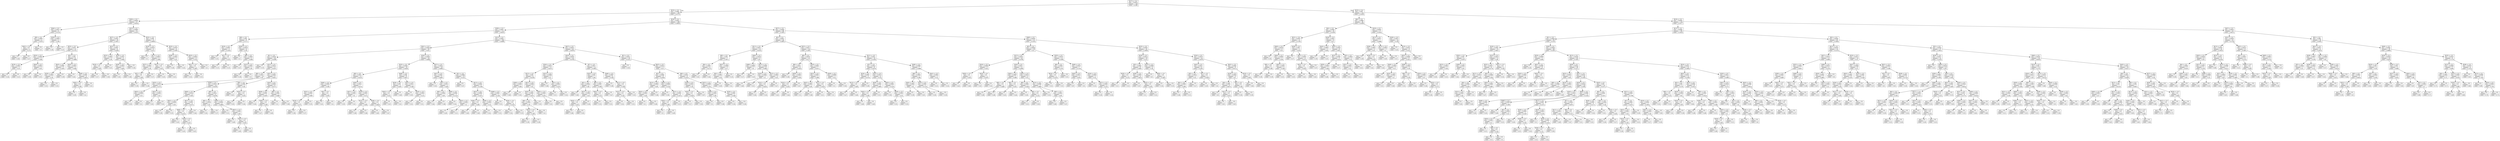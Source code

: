 digraph Tree {
node [shape=box] ;
0 [label="X[17] <= 0.5\nmse = 0.0079\nsamples = 500\nvalue = 0.508"] ;
1 [label="X[23] <= 0.5\nmse = 0.0061\nsamples = 246\nvalue = 0.4714"] ;
0 -> 1 [labeldistance=2.5, labelangle=45, headlabel="True"] ;
2 [label="X[30] <= 0.5\nmse = 0.0056\nsamples = 37\nvalue = 0.4024"] ;
1 -> 2 ;
3 [label="X[44] <= 0.5\nmse = 0.0015\nsamples = 6\nvalue = 0.3133"] ;
2 -> 3 ;
4 [label="X[9] <= 0.5\nmse = 0.0002\nsamples = 4\nvalue = 0.2875"] ;
3 -> 4 ;
5 [label="X[42] <= 0.5\nmse = 0.0\nsamples = 2\nvalue = 0.275"] ;
4 -> 5 ;
6 [label="mse = 0.0\nsamples = 1\nvalue = 0.28"] ;
5 -> 6 ;
7 [label="mse = 0.0\nsamples = 1\nvalue = 0.27"] ;
5 -> 7 ;
8 [label="mse = -0.0\nsamples = 2\nvalue = 0.3"] ;
4 -> 8 ;
9 [label="X[20] <= 0.5\nmse = 0.0002\nsamples = 2\nvalue = 0.365"] ;
3 -> 9 ;
10 [label="mse = 0.0\nsamples = 1\nvalue = 0.38"] ;
9 -> 10 ;
11 [label="mse = -0.0\nsamples = 1\nvalue = 0.35"] ;
9 -> 11 ;
12 [label="X[15] <= 0.5\nmse = 0.0046\nsamples = 31\nvalue = 0.4197"] ;
2 -> 12 ;
13 [label="X[37] <= 0.5\nmse = 0.0032\nsamples = 19\nvalue = 0.3937"] ;
12 -> 13 ;
14 [label="X[35] <= 0.5\nmse = 0.0011\nsamples = 13\nvalue = 0.3731"] ;
13 -> 14 ;
15 [label="X[34] <= 0.5\nmse = 0.0004\nsamples = 5\nvalue = 0.348"] ;
14 -> 15 ;
16 [label="X[19] <= 0.5\nmse = 0.0001\nsamples = 2\nvalue = 0.33"] ;
15 -> 16 ;
17 [label="mse = 0.0\nsamples = 1\nvalue = 0.34"] ;
16 -> 17 ;
18 [label="mse = 0.0\nsamples = 1\nvalue = 0.32"] ;
16 -> 18 ;
19 [label="X[44] <= 0.5\nmse = 0.0002\nsamples = 3\nvalue = 0.36"] ;
15 -> 19 ;
20 [label="mse = 0.0\nsamples = 1\nvalue = 0.38"] ;
19 -> 20 ;
21 [label="mse = -0.0\nsamples = 2\nvalue = 0.35"] ;
19 -> 21 ;
22 [label="X[5] <= 0.5\nmse = 0.001\nsamples = 8\nvalue = 0.3888"] ;
14 -> 22 ;
23 [label="X[43] <= 0.5\nmse = 0.0006\nsamples = 3\nvalue = 0.3567"] ;
22 -> 23 ;
24 [label="X[20] <= 0.5\nmse = 0.0001\nsamples = 2\nvalue = 0.34"] ;
23 -> 24 ;
25 [label="mse = 0.0\nsamples = 1\nvalue = 0.33"] ;
24 -> 25 ;
26 [label="mse = 0.0\nsamples = 1\nvalue = 0.35"] ;
24 -> 26 ;
27 [label="mse = 0.0\nsamples = 1\nvalue = 0.39"] ;
23 -> 27 ;
28 [label="X[43] <= 0.5\nmse = 0.0002\nsamples = 5\nvalue = 0.408"] ;
22 -> 28 ;
29 [label="mse = 0.0\nsamples = 1\nvalue = 0.43"] ;
28 -> 29 ;
30 [label="X[48] <= 0.5\nmse = 0.0001\nsamples = 4\nvalue = 0.4025"] ;
28 -> 30 ;
31 [label="X[45] <= 0.5\nmse = 0.0\nsamples = 2\nvalue = 0.395"] ;
30 -> 31 ;
32 [label="mse = 0.0\nsamples = 1\nvalue = 0.39"] ;
31 -> 32 ;
33 [label="mse = 0.0\nsamples = 1\nvalue = 0.4"] ;
31 -> 33 ;
34 [label="mse = -0.0\nsamples = 2\nvalue = 0.41"] ;
30 -> 34 ;
35 [label="X[31] <= 0.5\nmse = 0.0047\nsamples = 6\nvalue = 0.4383"] ;
13 -> 35 ;
36 [label="X[32] <= 0.5\nmse = 0.0005\nsamples = 3\nvalue = 0.38"] ;
35 -> 36 ;
37 [label="X[16] <= 0.5\nmse = 0.0\nsamples = 2\nvalue = 0.365"] ;
36 -> 37 ;
38 [label="mse = 0.0\nsamples = 1\nvalue = 0.37"] ;
37 -> 38 ;
39 [label="mse = -0.0\nsamples = 1\nvalue = 0.36"] ;
37 -> 39 ;
40 [label="mse = 0.0\nsamples = 1\nvalue = 0.41"] ;
36 -> 40 ;
41 [label="X[20] <= 0.5\nmse = 0.0022\nsamples = 3\nvalue = 0.4967"] ;
35 -> 41 ;
42 [label="X[38] <= 0.5\nmse = 0.0002\nsamples = 2\nvalue = 0.465"] ;
41 -> 42 ;
43 [label="mse = 0.0\nsamples = 1\nvalue = 0.45"] ;
42 -> 43 ;
44 [label="mse = 0.0\nsamples = 1\nvalue = 0.48"] ;
42 -> 44 ;
45 [label="mse = -0.0\nsamples = 1\nvalue = 0.56"] ;
41 -> 45 ;
46 [label="X[35] <= 0.5\nmse = 0.004\nsamples = 12\nvalue = 0.4608"] ;
12 -> 46 ;
47 [label="X[18] <= 0.5\nmse = 0.0019\nsamples = 6\nvalue = 0.415"] ;
46 -> 47 ;
48 [label="mse = 0.0\nsamples = 1\nvalue = 0.5"] ;
47 -> 48 ;
49 [label="X[11] <= 0.5\nmse = 0.0005\nsamples = 5\nvalue = 0.398"] ;
47 -> 49 ;
50 [label="X[37] <= 0.5\nmse = 0.0001\nsamples = 3\nvalue = 0.38"] ;
49 -> 50 ;
51 [label="X[5] <= 0.5\nmse = 0.0\nsamples = 2\nvalue = 0.385"] ;
50 -> 51 ;
52 [label="mse = 0.0\nsamples = 1\nvalue = 0.39"] ;
51 -> 52 ;
53 [label="mse = -0.0\nsamples = 1\nvalue = 0.38"] ;
51 -> 53 ;
54 [label="mse = 0.0\nsamples = 1\nvalue = 0.37"] ;
50 -> 54 ;
55 [label="X[31] <= 0.5\nmse = 0.0\nsamples = 2\nvalue = 0.425"] ;
49 -> 55 ;
56 [label="mse = 0.0\nsamples = 1\nvalue = 0.43"] ;
55 -> 56 ;
57 [label="mse = 0.0\nsamples = 1\nvalue = 0.42"] ;
55 -> 57 ;
58 [label="X[33] <= 0.5\nmse = 0.0019\nsamples = 6\nvalue = 0.5067"] ;
46 -> 58 ;
59 [label="X[38] <= 0.5\nmse = 0.0001\nsamples = 2\nvalue = 0.45"] ;
58 -> 59 ;
60 [label="mse = 0.0\nsamples = 1\nvalue = 0.46"] ;
59 -> 60 ;
61 [label="mse = 0.0\nsamples = 1\nvalue = 0.44"] ;
59 -> 61 ;
62 [label="X[20] <= 0.5\nmse = 0.0004\nsamples = 4\nvalue = 0.535"] ;
58 -> 62 ;
63 [label="X[41] <= 0.5\nmse = 0.0\nsamples = 3\nvalue = 0.5467"] ;
62 -> 63 ;
64 [label="mse = 0.0\nsamples = 1\nvalue = 0.54"] ;
63 -> 64 ;
65 [label="mse = -0.0\nsamples = 2\nvalue = 0.55"] ;
63 -> 65 ;
66 [label="mse = 0.0\nsamples = 1\nvalue = 0.5"] ;
62 -> 66 ;
67 [label="X[16] <= 0.5\nmse = 0.0052\nsamples = 209\nvalue = 0.4836"] ;
1 -> 67 ;
68 [label="X[39] <= 0.5\nmse = 0.0047\nsamples = 113\nvalue = 0.4619"] ;
67 -> 68 ;
69 [label="X[9] <= 0.5\nmse = 0.002\nsamples = 9\nvalue = 0.3711"] ;
68 -> 69 ;
70 [label="X[18] <= 0.5\nmse = 0.0002\nsamples = 3\nvalue = 0.3333"] ;
69 -> 70 ;
71 [label="mse = 0.0\nsamples = 1\nvalue = 0.35"] ;
70 -> 71 ;
72 [label="X[1] <= 0.5\nmse = 0.0\nsamples = 2\nvalue = 0.325"] ;
70 -> 72 ;
73 [label="mse = 0.0\nsamples = 1\nvalue = 0.32"] ;
72 -> 73 ;
74 [label="mse = 0.0\nsamples = 1\nvalue = 0.33"] ;
72 -> 74 ;
75 [label="X[30] <= 0.5\nmse = 0.0018\nsamples = 6\nvalue = 0.39"] ;
69 -> 75 ;
76 [label="mse = 0.0\nsamples = 1\nvalue = 0.3"] ;
75 -> 76 ;
77 [label="X[8] <= 0.5\nmse = 0.0003\nsamples = 5\nvalue = 0.408"] ;
75 -> 77 ;
78 [label="mse = -0.0\nsamples = 3\nvalue = 0.42"] ;
77 -> 78 ;
79 [label="X[13] <= 0.5\nmse = 0.0001\nsamples = 2\nvalue = 0.39"] ;
77 -> 79 ;
80 [label="mse = 0.0\nsamples = 1\nvalue = 0.38"] ;
79 -> 80 ;
81 [label="mse = -0.0\nsamples = 1\nvalue = 0.4"] ;
79 -> 81 ;
82 [label="X[13] <= 0.5\nmse = 0.0042\nsamples = 104\nvalue = 0.4698"] ;
68 -> 82 ;
83 [label="X[41] <= 0.5\nmse = 0.0038\nsamples = 62\nvalue = 0.451"] ;
82 -> 83 ;
84 [label="X[1] <= 0.5\nmse = 0.0029\nsamples = 28\nvalue = 0.4286"] ;
83 -> 84 ;
85 [label="mse = 0.0\nsamples = 1\nvalue = 0.29"] ;
84 -> 85 ;
86 [label="X[15] <= 0.5\nmse = 0.0023\nsamples = 27\nvalue = 0.4337"] ;
84 -> 86 ;
87 [label="X[6] <= 0.5\nmse = 0.0027\nsamples = 18\nvalue = 0.42"] ;
86 -> 87 ;
88 [label="X[20] <= 0.5\nmse = 0.0025\nsamples = 4\nvalue = 0.375"] ;
87 -> 88 ;
89 [label="X[43] <= 0.5\nmse = 0.0009\nsamples = 2\nvalue = 0.33"] ;
88 -> 89 ;
90 [label="mse = 0.0\nsamples = 1\nvalue = 0.36"] ;
89 -> 90 ;
91 [label="mse = 0.0\nsamples = 1\nvalue = 0.3"] ;
89 -> 91 ;
92 [label="X[31] <= 0.5\nmse = 0.0001\nsamples = 2\nvalue = 0.42"] ;
88 -> 92 ;
93 [label="mse = 0.0\nsamples = 1\nvalue = 0.43"] ;
92 -> 93 ;
94 [label="mse = 0.0\nsamples = 1\nvalue = 0.41"] ;
92 -> 94 ;
95 [label="X[26] <= 0.5\nmse = 0.0019\nsamples = 14\nvalue = 0.4329"] ;
87 -> 95 ;
96 [label="X[46] <= 0.5\nmse = 0.0014\nsamples = 6\nvalue = 0.405"] ;
95 -> 96 ;
97 [label="X[42] <= 0.5\nmse = 0.0009\nsamples = 2\nvalue = 0.36"] ;
96 -> 97 ;
98 [label="mse = 0.0\nsamples = 1\nvalue = 0.39"] ;
97 -> 98 ;
99 [label="mse = 0.0\nsamples = 1\nvalue = 0.33"] ;
97 -> 99 ;
100 [label="X[37] <= 0.5\nmse = 0.0001\nsamples = 4\nvalue = 0.4275"] ;
96 -> 100 ;
101 [label="X[48] <= 0.5\nmse = 0.0\nsamples = 3\nvalue = 0.4233"] ;
100 -> 101 ;
102 [label="mse = 0.0\nsamples = 1\nvalue = 0.42"] ;
101 -> 102 ;
103 [label="X[24] <= 0.5\nmse = 0.0\nsamples = 2\nvalue = 0.425"] ;
101 -> 103 ;
104 [label="mse = 0.0\nsamples = 1\nvalue = 0.43"] ;
103 -> 104 ;
105 [label="mse = 0.0\nsamples = 1\nvalue = 0.42"] ;
103 -> 105 ;
106 [label="mse = 0.0\nsamples = 1\nvalue = 0.44"] ;
100 -> 106 ;
107 [label="X[9] <= 0.5\nmse = 0.0014\nsamples = 8\nvalue = 0.4538"] ;
95 -> 107 ;
108 [label="X[8] <= 0.5\nmse = 0.0016\nsamples = 2\nvalue = 0.41"] ;
107 -> 108 ;
109 [label="mse = 0.0\nsamples = 1\nvalue = 0.45"] ;
108 -> 109 ;
110 [label="mse = -0.0\nsamples = 1\nvalue = 0.37"] ;
108 -> 110 ;
111 [label="X[38] <= 0.5\nmse = 0.0004\nsamples = 6\nvalue = 0.4683"] ;
107 -> 111 ;
112 [label="mse = 0.0\nsamples = 1\nvalue = 0.51"] ;
111 -> 112 ;
113 [label="X[42] <= 0.5\nmse = 0.0001\nsamples = 5\nvalue = 0.46"] ;
111 -> 113 ;
114 [label="mse = 0.0\nsamples = 1\nvalue = 0.48"] ;
113 -> 114 ;
115 [label="X[47] <= 0.5\nmse = 0.0\nsamples = 4\nvalue = 0.455"] ;
113 -> 115 ;
116 [label="mse = 0.0\nsamples = 2\nvalue = 0.46"] ;
115 -> 116 ;
117 [label="mse = 0.0\nsamples = 2\nvalue = 0.45"] ;
115 -> 117 ;
118 [label="X[31] <= 0.5\nmse = 0.0005\nsamples = 9\nvalue = 0.4611"] ;
86 -> 118 ;
119 [label="X[9] <= 0.5\nmse = 0.0001\nsamples = 3\nvalue = 0.44"] ;
118 -> 119 ;
120 [label="mse = 0.0\nsamples = 1\nvalue = 0.45"] ;
119 -> 120 ;
121 [label="X[32] <= 0.5\nmse = 0.0\nsamples = 2\nvalue = 0.435"] ;
119 -> 121 ;
122 [label="mse = 0.0\nsamples = 1\nvalue = 0.43"] ;
121 -> 122 ;
123 [label="mse = -0.0\nsamples = 1\nvalue = 0.44"] ;
121 -> 123 ;
124 [label="X[24] <= 0.5\nmse = 0.0003\nsamples = 6\nvalue = 0.4717"] ;
118 -> 124 ;
125 [label="X[38] <= 0.5\nmse = 0.0002\nsamples = 3\nvalue = 0.4567"] ;
124 -> 125 ;
126 [label="mse = 0.0\nsamples = 1\nvalue = 0.44"] ;
125 -> 126 ;
127 [label="X[36] <= 0.5\nmse = 0.0\nsamples = 2\nvalue = 0.465"] ;
125 -> 127 ;
128 [label="mse = 0.0\nsamples = 1\nvalue = 0.47"] ;
127 -> 128 ;
129 [label="mse = 0.0\nsamples = 1\nvalue = 0.46"] ;
127 -> 129 ;
130 [label="X[8] <= 0.5\nmse = 0.0001\nsamples = 3\nvalue = 0.4867"] ;
124 -> 130 ;
131 [label="mse = 0.0\nsamples = 1\nvalue = 0.5"] ;
130 -> 131 ;
132 [label="mse = 0.0\nsamples = 2\nvalue = 0.48"] ;
130 -> 132 ;
133 [label="X[34] <= 0.5\nmse = 0.0038\nsamples = 34\nvalue = 0.4694"] ;
83 -> 133 ;
134 [label="X[35] <= 0.5\nmse = 0.0038\nsamples = 18\nvalue = 0.4456"] ;
133 -> 134 ;
135 [label="X[6] <= 0.5\nmse = 0.0021\nsamples = 12\nvalue = 0.4225"] ;
134 -> 135 ;
136 [label="X[46] <= 0.5\nmse = 0.0005\nsamples = 5\nvalue = 0.382"] ;
135 -> 136 ;
137 [label="X[31] <= 0.5\nmse = 0.0002\nsamples = 3\nvalue = 0.3667"] ;
136 -> 137 ;
138 [label="X[19] <= 0.5\nmse = 0.0\nsamples = 2\nvalue = 0.375"] ;
137 -> 138 ;
139 [label="mse = 0.0\nsamples = 1\nvalue = 0.38"] ;
138 -> 139 ;
140 [label="mse = 0.0\nsamples = 1\nvalue = 0.37"] ;
138 -> 140 ;
141 [label="mse = 0.0\nsamples = 1\nvalue = 0.35"] ;
137 -> 141 ;
142 [label="X[5] <= 0.5\nmse = 0.0\nsamples = 2\nvalue = 0.405"] ;
136 -> 142 ;
143 [label="mse = 0.0\nsamples = 1\nvalue = 0.41"] ;
142 -> 143 ;
144 [label="mse = -0.0\nsamples = 1\nvalue = 0.4"] ;
142 -> 144 ;
145 [label="X[30] <= 0.5\nmse = 0.0012\nsamples = 7\nvalue = 0.4514"] ;
135 -> 145 ;
146 [label="X[37] <= 0.5\nmse = 0.0001\nsamples = 2\nvalue = 0.4"] ;
145 -> 146 ;
147 [label="mse = 0.0\nsamples = 1\nvalue = 0.39"] ;
146 -> 147 ;
148 [label="mse = -0.0\nsamples = 1\nvalue = 0.41"] ;
146 -> 148 ;
149 [label="X[19] <= 0.5\nmse = 0.0001\nsamples = 5\nvalue = 0.472"] ;
145 -> 149 ;
150 [label="X[15] <= 0.5\nmse = 0.0\nsamples = 2\nvalue = 0.485"] ;
149 -> 150 ;
151 [label="mse = 0.0\nsamples = 1\nvalue = 0.49"] ;
150 -> 151 ;
152 [label="mse = 0.0\nsamples = 1\nvalue = 0.48"] ;
150 -> 152 ;
153 [label="X[38] <= 0.5\nmse = 0.0\nsamples = 3\nvalue = 0.4633"] ;
149 -> 153 ;
154 [label="mse = 0.0\nsamples = 2\nvalue = 0.46"] ;
153 -> 154 ;
155 [label="mse = 0.0\nsamples = 1\nvalue = 0.47"] ;
153 -> 155 ;
156 [label="X[46] <= 0.5\nmse = 0.004\nsamples = 6\nvalue = 0.4917"] ;
134 -> 156 ;
157 [label="X[29] <= 0.5\nmse = 0.001\nsamples = 3\nvalue = 0.4367"] ;
156 -> 157 ;
158 [label="X[43] <= 0.5\nmse = 0.0\nsamples = 2\nvalue = 0.415"] ;
157 -> 158 ;
159 [label="mse = 0.0\nsamples = 1\nvalue = 0.42"] ;
158 -> 159 ;
160 [label="mse = -0.0\nsamples = 1\nvalue = 0.41"] ;
158 -> 160 ;
161 [label="mse = 0.0\nsamples = 1\nvalue = 0.48"] ;
157 -> 161 ;
162 [label="X[31] <= 0.5\nmse = 0.0011\nsamples = 3\nvalue = 0.5467"] ;
156 -> 162 ;
163 [label="mse = 0.0\nsamples = 1\nvalue = 0.59"] ;
162 -> 163 ;
164 [label="X[24] <= 0.5\nmse = 0.0002\nsamples = 2\nvalue = 0.525"] ;
162 -> 164 ;
165 [label="mse = 0.0\nsamples = 1\nvalue = 0.54"] ;
164 -> 165 ;
166 [label="mse = 0.0\nsamples = 1\nvalue = 0.51"] ;
164 -> 166 ;
167 [label="X[37] <= 0.5\nmse = 0.0024\nsamples = 16\nvalue = 0.4962"] ;
133 -> 167 ;
168 [label="X[47] <= 0.5\nmse = 0.0041\nsamples = 6\nvalue = 0.4667"] ;
167 -> 168 ;
169 [label="mse = 0.0\nsamples = 1\nvalue = 0.34"] ;
168 -> 169 ;
170 [label="X[5] <= 0.5\nmse = 0.0011\nsamples = 5\nvalue = 0.492"] ;
168 -> 170 ;
171 [label="X[9] <= 0.5\nmse = 0.0004\nsamples = 2\nvalue = 0.46"] ;
170 -> 171 ;
172 [label="mse = 0.0\nsamples = 1\nvalue = 0.44"] ;
171 -> 172 ;
173 [label="mse = 0.0\nsamples = 1\nvalue = 0.48"] ;
171 -> 173 ;
174 [label="X[48] <= 0.5\nmse = 0.0004\nsamples = 3\nvalue = 0.5133"] ;
170 -> 174 ;
175 [label="mse = 0.0\nsamples = 1\nvalue = 0.54"] ;
174 -> 175 ;
176 [label="X[43] <= 0.5\nmse = 0.0001\nsamples = 2\nvalue = 0.5"] ;
174 -> 176 ;
177 [label="mse = 0.0\nsamples = 1\nvalue = 0.49"] ;
176 -> 177 ;
178 [label="mse = 0.0\nsamples = 1\nvalue = 0.51"] ;
176 -> 178 ;
179 [label="X[1] <= 0.5\nmse = 0.0006\nsamples = 10\nvalue = 0.514"] ;
167 -> 179 ;
180 [label="mse = 0.0\nsamples = 1\nvalue = 0.47"] ;
179 -> 180 ;
181 [label="X[12] <= 0.5\nmse = 0.0004\nsamples = 9\nvalue = 0.5189"] ;
179 -> 181 ;
182 [label="X[32] <= 0.5\nmse = 0.0006\nsamples = 4\nvalue = 0.5075"] ;
181 -> 182 ;
183 [label="X[36] <= 0.5\nmse = 0.0\nsamples = 2\nvalue = 0.485"] ;
182 -> 183 ;
184 [label="mse = 0.0\nsamples = 1\nvalue = 0.48"] ;
183 -> 184 ;
185 [label="mse = 0.0\nsamples = 1\nvalue = 0.49"] ;
183 -> 185 ;
186 [label="X[38] <= 0.5\nmse = 0.0001\nsamples = 2\nvalue = 0.53"] ;
182 -> 186 ;
187 [label="mse = 0.0\nsamples = 1\nvalue = 0.54"] ;
186 -> 187 ;
188 [label="mse = 0.0\nsamples = 1\nvalue = 0.52"] ;
186 -> 188 ;
189 [label="X[48] <= 0.5\nmse = 0.0001\nsamples = 5\nvalue = 0.528"] ;
181 -> 189 ;
190 [label="mse = 0.0\nsamples = 1\nvalue = 0.51"] ;
189 -> 190 ;
191 [label="X[20] <= 0.5\nmse = 0.0\nsamples = 4\nvalue = 0.5325"] ;
189 -> 191 ;
192 [label="mse = 0.0\nsamples = 1\nvalue = 0.54"] ;
191 -> 192 ;
193 [label="mse = 0.0\nsamples = 3\nvalue = 0.53"] ;
191 -> 193 ;
194 [label="X[47] <= 0.5\nmse = 0.0035\nsamples = 42\nvalue = 0.4976"] ;
82 -> 194 ;
195 [label="X[19] <= 0.5\nmse = 0.0028\nsamples = 24\nvalue = 0.4792"] ;
194 -> 195 ;
196 [label="X[34] <= 0.5\nmse = 0.0024\nsamples = 11\nvalue = 0.4473"] ;
195 -> 196 ;
197 [label="X[12] <= 0.5\nmse = 0.001\nsamples = 8\nvalue = 0.4238"] ;
196 -> 197 ;
198 [label="X[38] <= 0.5\nmse = 0.0002\nsamples = 2\nvalue = 0.465"] ;
197 -> 198 ;
199 [label="mse = 0.0\nsamples = 1\nvalue = 0.48"] ;
198 -> 199 ;
200 [label="mse = 0.0\nsamples = 1\nvalue = 0.45"] ;
198 -> 200 ;
201 [label="X[21] <= 0.5\nmse = 0.0005\nsamples = 6\nvalue = 0.41"] ;
197 -> 201 ;
202 [label="X[35] <= 0.5\nmse = 0.0002\nsamples = 4\nvalue = 0.3975"] ;
201 -> 202 ;
203 [label="X[8] <= 0.5\nmse = 0.0001\nsamples = 3\nvalue = 0.39"] ;
202 -> 203 ;
204 [label="X[25] <= 0.5\nmse = 0.0\nsamples = 2\nvalue = 0.385"] ;
203 -> 204 ;
205 [label="mse = 0.0\nsamples = 1\nvalue = 0.39"] ;
204 -> 205 ;
206 [label="mse = -0.0\nsamples = 1\nvalue = 0.38"] ;
204 -> 206 ;
207 [label="mse = 0.0\nsamples = 1\nvalue = 0.4"] ;
203 -> 207 ;
208 [label="mse = 0.0\nsamples = 1\nvalue = 0.42"] ;
202 -> 208 ;
209 [label="X[45] <= 0.5\nmse = 0.0002\nsamples = 2\nvalue = 0.435"] ;
201 -> 209 ;
210 [label="mse = 0.0\nsamples = 1\nvalue = 0.42"] ;
209 -> 210 ;
211 [label="mse = 0.0\nsamples = 1\nvalue = 0.45"] ;
209 -> 211 ;
212 [label="X[15] <= 0.5\nmse = 0.0006\nsamples = 3\nvalue = 0.51"] ;
196 -> 212 ;
213 [label="mse = 0.0\nsamples = 1\nvalue = 0.48"] ;
212 -> 213 ;
214 [label="X[3] <= 0.5\nmse = 0.0002\nsamples = 2\nvalue = 0.525"] ;
212 -> 214 ;
215 [label="mse = 0.0\nsamples = 1\nvalue = 0.51"] ;
214 -> 215 ;
216 [label="mse = 0.0\nsamples = 1\nvalue = 0.54"] ;
214 -> 216 ;
217 [label="X[7] <= 0.5\nmse = 0.0017\nsamples = 13\nvalue = 0.5062"] ;
195 -> 217 ;
218 [label="X[33] <= 0.5\nmse = 0.001\nsamples = 7\nvalue = 0.48"] ;
217 -> 218 ;
219 [label="X[3] <= 0.5\nmse = 0.0004\nsamples = 4\nvalue = 0.46"] ;
218 -> 219 ;
220 [label="mse = 0.0\nsamples = 1\nvalue = 0.49"] ;
219 -> 220 ;
221 [label="X[37] <= 0.5\nmse = 0.0001\nsamples = 3\nvalue = 0.45"] ;
219 -> 221 ;
222 [label="X[34] <= 0.5\nmse = 0.0\nsamples = 2\nvalue = 0.455"] ;
221 -> 222 ;
223 [label="mse = 0.0\nsamples = 1\nvalue = 0.46"] ;
222 -> 223 ;
224 [label="mse = 0.0\nsamples = 1\nvalue = 0.45"] ;
222 -> 224 ;
225 [label="mse = 0.0\nsamples = 1\nvalue = 0.44"] ;
221 -> 225 ;
226 [label="X[9] <= 0.5\nmse = 0.0007\nsamples = 3\nvalue = 0.5067"] ;
218 -> 226 ;
227 [label="X[42] <= 0.5\nmse = 0.0\nsamples = 2\nvalue = 0.525"] ;
226 -> 227 ;
228 [label="mse = 0.0\nsamples = 1\nvalue = 0.53"] ;
227 -> 228 ;
229 [label="mse = 0.0\nsamples = 1\nvalue = 0.52"] ;
227 -> 229 ;
230 [label="mse = 0.0\nsamples = 1\nvalue = 0.47"] ;
226 -> 230 ;
231 [label="X[46] <= 0.5\nmse = 0.0007\nsamples = 6\nvalue = 0.5367"] ;
217 -> 231 ;
232 [label="mse = 0.0\nsamples = 1\nvalue = 0.48"] ;
231 -> 232 ;
233 [label="X[11] <= 0.5\nmse = 0.0\nsamples = 5\nvalue = 0.548"] ;
231 -> 233 ;
234 [label="X[15] <= 0.5\nmse = 0.0\nsamples = 2\nvalue = 0.545"] ;
233 -> 234 ;
235 [label="mse = 0.0\nsamples = 1\nvalue = 0.54"] ;
234 -> 235 ;
236 [label="mse = 0.0\nsamples = 1\nvalue = 0.55"] ;
234 -> 236 ;
237 [label="mse = 0.0\nsamples = 3\nvalue = 0.55"] ;
233 -> 237 ;
238 [label="X[1] <= 0.5\nmse = 0.0032\nsamples = 18\nvalue = 0.5222"] ;
194 -> 238 ;
239 [label="mse = 0.0\nsamples = 1\nvalue = 0.39"] ;
238 -> 239 ;
240 [label="X[42] <= 0.5\nmse = 0.0023\nsamples = 17\nvalue = 0.53"] ;
238 -> 240 ;
241 [label="X[2] <= 0.5\nmse = 0.0008\nsamples = 8\nvalue = 0.5038"] ;
240 -> 241 ;
242 [label="X[15] <= 0.5\nmse = 0.0003\nsamples = 3\nvalue = 0.48"] ;
241 -> 242 ;
243 [label="X[45] <= 0.5\nmse = 0.0001\nsamples = 2\nvalue = 0.49"] ;
242 -> 243 ;
244 [label="mse = 0.0\nsamples = 1\nvalue = 0.5"] ;
243 -> 244 ;
245 [label="mse = 0.0\nsamples = 1\nvalue = 0.48"] ;
243 -> 245 ;
246 [label="mse = 0.0\nsamples = 1\nvalue = 0.46"] ;
242 -> 246 ;
247 [label="X[43] <= 0.5\nmse = 0.0006\nsamples = 5\nvalue = 0.518"] ;
241 -> 247 ;
248 [label="mse = 0.0\nsamples = 1\nvalue = 0.56"] ;
247 -> 248 ;
249 [label="X[21] <= 0.5\nmse = 0.0002\nsamples = 4\nvalue = 0.5075"] ;
247 -> 249 ;
250 [label="X[34] <= 0.5\nmse = 0.0\nsamples = 2\nvalue = 0.495"] ;
249 -> 250 ;
251 [label="mse = 0.0\nsamples = 1\nvalue = 0.5"] ;
250 -> 251 ;
252 [label="mse = 0.0\nsamples = 1\nvalue = 0.49"] ;
250 -> 252 ;
253 [label="mse = -0.0\nsamples = 2\nvalue = 0.52"] ;
249 -> 253 ;
254 [label="X[6] <= 0.5\nmse = 0.0025\nsamples = 9\nvalue = 0.5533"] ;
240 -> 254 ;
255 [label="X[18] <= 0.5\nmse = 0.0021\nsamples = 4\nvalue = 0.59"] ;
254 -> 255 ;
256 [label="X[33] <= 0.5\nmse = 0.0\nsamples = 3\nvalue = 0.5633"] ;
255 -> 256 ;
257 [label="mse = 0.0\nsamples = 1\nvalue = 0.57"] ;
256 -> 257 ;
258 [label="mse = 0.0\nsamples = 2\nvalue = 0.56"] ;
256 -> 258 ;
259 [label="mse = 0.0\nsamples = 1\nvalue = 0.67"] ;
255 -> 259 ;
260 [label="X[25] <= 0.5\nmse = 0.0009\nsamples = 5\nvalue = 0.524"] ;
254 -> 260 ;
261 [label="X[48] <= 0.5\nmse = 0.0001\nsamples = 2\nvalue = 0.49"] ;
260 -> 261 ;
262 [label="mse = 0.0\nsamples = 1\nvalue = 0.5"] ;
261 -> 262 ;
263 [label="mse = 0.0\nsamples = 1\nvalue = 0.48"] ;
261 -> 263 ;
264 [label="X[24] <= 0.5\nmse = 0.0001\nsamples = 3\nvalue = 0.5467"] ;
260 -> 264 ;
265 [label="mse = 0.0\nsamples = 2\nvalue = 0.54"] ;
264 -> 265 ;
266 [label="mse = -0.0\nsamples = 1\nvalue = 0.56"] ;
264 -> 266 ;
267 [label="X[37] <= 0.5\nmse = 0.0046\nsamples = 96\nvalue = 0.5091"] ;
67 -> 267 ;
268 [label="X[5] <= 0.5\nmse = 0.0041\nsamples = 44\nvalue = 0.4805"] ;
267 -> 268 ;
269 [label="X[11] <= 0.5\nmse = 0.0021\nsamples = 15\nvalue = 0.4253"] ;
268 -> 269 ;
270 [label="X[9] <= 0.5\nmse = 0.001\nsamples = 7\nvalue = 0.3971"] ;
269 -> 270 ;
271 [label="X[4] <= 0.5\nmse = 0.0002\nsamples = 4\nvalue = 0.4175"] ;
270 -> 271 ;
272 [label="mse = 0.0\nsamples = 3\nvalue = 0.41"] ;
271 -> 272 ;
273 [label="mse = 0.0\nsamples = 1\nvalue = 0.44"] ;
271 -> 273 ;
274 [label="X[47] <= 0.5\nmse = 0.0009\nsamples = 3\nvalue = 0.37"] ;
270 -> 274 ;
275 [label="X[4] <= 0.5\nmse = 0.0001\nsamples = 2\nvalue = 0.39"] ;
274 -> 275 ;
276 [label="mse = 0.0\nsamples = 1\nvalue = 0.38"] ;
275 -> 276 ;
277 [label="mse = -0.0\nsamples = 1\nvalue = 0.4"] ;
275 -> 277 ;
278 [label="mse = 0.0\nsamples = 1\nvalue = 0.33"] ;
274 -> 278 ;
279 [label="X[40] <= 0.5\nmse = 0.0016\nsamples = 8\nvalue = 0.45"] ;
269 -> 279 ;
280 [label="X[48] <= 0.5\nmse = 0.0009\nsamples = 2\nvalue = 0.4"] ;
279 -> 280 ;
281 [label="mse = 0.0\nsamples = 1\nvalue = 0.37"] ;
280 -> 281 ;
282 [label="mse = -0.0\nsamples = 1\nvalue = 0.43"] ;
280 -> 282 ;
283 [label="X[31] <= 0.5\nmse = 0.0008\nsamples = 6\nvalue = 0.4667"] ;
279 -> 283 ;
284 [label="X[19] <= 0.5\nmse = 0.0004\nsamples = 2\nvalue = 0.5"] ;
283 -> 284 ;
285 [label="mse = 0.0\nsamples = 1\nvalue = 0.48"] ;
284 -> 285 ;
286 [label="mse = 0.0\nsamples = 1\nvalue = 0.52"] ;
284 -> 286 ;
287 [label="X[12] <= 0.5\nmse = 0.0002\nsamples = 4\nvalue = 0.45"] ;
283 -> 287 ;
288 [label="X[14] <= 0.5\nmse = 0.0\nsamples = 3\nvalue = 0.4433"] ;
287 -> 288 ;
289 [label="mse = -0.0\nsamples = 2\nvalue = 0.44"] ;
288 -> 289 ;
290 [label="mse = 0.0\nsamples = 1\nvalue = 0.45"] ;
288 -> 290 ;
291 [label="mse = 0.0\nsamples = 1\nvalue = 0.47"] ;
287 -> 291 ;
292 [label="X[32] <= 0.5\nmse = 0.0027\nsamples = 29\nvalue = 0.509"] ;
268 -> 292 ;
293 [label="X[9] <= 0.5\nmse = 0.0018\nsamples = 13\nvalue = 0.4777"] ;
292 -> 293 ;
294 [label="X[8] <= 0.5\nmse = 0.0011\nsamples = 6\nvalue = 0.4433"] ;
293 -> 294 ;
295 [label="mse = 0.0\nsamples = 1\nvalue = 0.38"] ;
294 -> 295 ;
296 [label="X[39] <= 0.5\nmse = 0.0003\nsamples = 5\nvalue = 0.456"] ;
294 -> 296 ;
297 [label="X[14] <= 0.5\nmse = 0.0\nsamples = 2\nvalue = 0.435"] ;
296 -> 297 ;
298 [label="mse = 0.0\nsamples = 1\nvalue = 0.43"] ;
297 -> 298 ;
299 [label="mse = -0.0\nsamples = 1\nvalue = 0.44"] ;
297 -> 299 ;
300 [label="mse = 0.0\nsamples = 3\nvalue = 0.47"] ;
296 -> 300 ;
301 [label="X[19] <= 0.5\nmse = 0.0005\nsamples = 7\nvalue = 0.5071"] ;
293 -> 301 ;
302 [label="X[25] <= 0.5\nmse = 0.0001\nsamples = 5\nvalue = 0.498"] ;
301 -> 302 ;
303 [label="X[42] <= 0.5\nmse = 0.0001\nsamples = 2\nvalue = 0.49"] ;
302 -> 303 ;
304 [label="mse = 0.0\nsamples = 1\nvalue = 0.5"] ;
303 -> 304 ;
305 [label="mse = 0.0\nsamples = 1\nvalue = 0.48"] ;
303 -> 305 ;
306 [label="X[11] <= 0.5\nmse = 0.0\nsamples = 3\nvalue = 0.5033"] ;
302 -> 306 ;
307 [label="mse = 0.0\nsamples = 1\nvalue = 0.51"] ;
306 -> 307 ;
308 [label="mse = 0.0\nsamples = 2\nvalue = 0.5"] ;
306 -> 308 ;
309 [label="X[38] <= 0.5\nmse = 0.0009\nsamples = 2\nvalue = 0.53"] ;
301 -> 309 ;
310 [label="mse = 0.0\nsamples = 1\nvalue = 0.5"] ;
309 -> 310 ;
311 [label="mse = 0.0\nsamples = 1\nvalue = 0.56"] ;
309 -> 311 ;
312 [label="X[11] <= 0.5\nmse = 0.0021\nsamples = 16\nvalue = 0.5344"] ;
292 -> 312 ;
313 [label="X[7] <= 0.5\nmse = 0.0014\nsamples = 9\nvalue = 0.5078"] ;
312 -> 313 ;
314 [label="X[24] <= 0.5\nmse = 0.0002\nsamples = 3\nvalue = 0.4733"] ;
313 -> 314 ;
315 [label="X[13] <= 0.5\nmse = 0.0\nsamples = 2\nvalue = 0.465"] ;
314 -> 315 ;
316 [label="mse = 0.0\nsamples = 1\nvalue = 0.47"] ;
315 -> 316 ;
317 [label="mse = 0.0\nsamples = 1\nvalue = 0.46"] ;
315 -> 317 ;
318 [label="mse = 0.0\nsamples = 1\nvalue = 0.49"] ;
314 -> 318 ;
319 [label="X[31] <= 0.5\nmse = 0.0012\nsamples = 6\nvalue = 0.525"] ;
313 -> 319 ;
320 [label="X[36] <= 0.5\nmse = 0.0003\nsamples = 3\nvalue = 0.4967"] ;
319 -> 320 ;
321 [label="X[43] <= 0.5\nmse = 0.0\nsamples = 2\nvalue = 0.485"] ;
320 -> 321 ;
322 [label="mse = 0.0\nsamples = 1\nvalue = 0.48"] ;
321 -> 322 ;
323 [label="mse = 0.0\nsamples = 1\nvalue = 0.49"] ;
321 -> 323 ;
324 [label="mse = 0.0\nsamples = 1\nvalue = 0.52"] ;
320 -> 324 ;
325 [label="X[43] <= 0.5\nmse = 0.0004\nsamples = 3\nvalue = 0.5533"] ;
319 -> 325 ;
326 [label="mse = 0.0\nsamples = 1\nvalue = 0.58"] ;
325 -> 326 ;
327 [label="X[26] <= 0.5\nmse = 0.0001\nsamples = 2\nvalue = 0.54"] ;
325 -> 327 ;
328 [label="mse = 0.0\nsamples = 1\nvalue = 0.55"] ;
327 -> 328 ;
329 [label="mse = 0.0\nsamples = 1\nvalue = 0.53"] ;
327 -> 329 ;
330 [label="X[46] <= 0.5\nmse = 0.0008\nsamples = 7\nvalue = 0.5686"] ;
312 -> 330 ;
331 [label="X[6] <= 0.5\nmse = 0.0003\nsamples = 5\nvalue = 0.584"] ;
330 -> 331 ;
332 [label="X[45] <= 0.5\nmse = 0.0001\nsamples = 2\nvalue = 0.6"] ;
331 -> 332 ;
333 [label="mse = 0.0\nsamples = 1\nvalue = 0.59"] ;
332 -> 333 ;
334 [label="mse = 0.0\nsamples = 1\nvalue = 0.61"] ;
332 -> 334 ;
335 [label="X[10] <= 0.5\nmse = 0.0001\nsamples = 3\nvalue = 0.5733"] ;
331 -> 335 ;
336 [label="mse = 0.0\nsamples = 1\nvalue = 0.56"] ;
335 -> 336 ;
337 [label="mse = -0.0\nsamples = 2\nvalue = 0.58"] ;
335 -> 337 ;
338 [label="X[41] <= 0.5\nmse = 0.0001\nsamples = 2\nvalue = 0.53"] ;
330 -> 338 ;
339 [label="mse = 0.0\nsamples = 1\nvalue = 0.52"] ;
338 -> 339 ;
340 [label="mse = 0.0\nsamples = 1\nvalue = 0.54"] ;
338 -> 340 ;
341 [label="X[48] <= 0.5\nmse = 0.0038\nsamples = 52\nvalue = 0.5333"] ;
267 -> 341 ;
342 [label="X[3] <= 0.5\nmse = 0.0036\nsamples = 28\nvalue = 0.51"] ;
341 -> 342 ;
343 [label="X[12] <= 0.5\nmse = 0.0026\nsamples = 16\nvalue = 0.4794"] ;
342 -> 343 ;
344 [label="X[34] <= 0.5\nmse = 0.0004\nsamples = 5\nvalue = 0.432"] ;
343 -> 344 ;
345 [label="X[36] <= 0.5\nmse = 0.0\nsamples = 2\nvalue = 0.455"] ;
344 -> 345 ;
346 [label="mse = 0.0\nsamples = 1\nvalue = 0.45"] ;
345 -> 346 ;
347 [label="mse = 0.0\nsamples = 1\nvalue = 0.46"] ;
345 -> 347 ;
348 [label="X[20] <= 0.5\nmse = 0.0\nsamples = 3\nvalue = 0.4167"] ;
344 -> 348 ;
349 [label="mse = -0.0\nsamples = 2\nvalue = 0.42"] ;
348 -> 349 ;
350 [label="mse = 0.0\nsamples = 1\nvalue = 0.41"] ;
348 -> 350 ;
351 [label="X[34] <= 0.5\nmse = 0.0021\nsamples = 11\nvalue = 0.5009"] ;
343 -> 351 ;
352 [label="X[43] <= 0.5\nmse = 0.0007\nsamples = 5\nvalue = 0.466"] ;
351 -> 352 ;
353 [label="X[8] <= 0.5\nmse = 0.0\nsamples = 3\nvalue = 0.4867"] ;
352 -> 353 ;
354 [label="mse = 0.0\nsamples = 2\nvalue = 0.49"] ;
353 -> 354 ;
355 [label="mse = -0.0\nsamples = 1\nvalue = 0.48"] ;
353 -> 355 ;
356 [label="X[4] <= 0.5\nmse = 0.0\nsamples = 2\nvalue = 0.435"] ;
352 -> 356 ;
357 [label="mse = 0.0\nsamples = 1\nvalue = 0.43"] ;
356 -> 357 ;
358 [label="mse = -0.0\nsamples = 1\nvalue = 0.44"] ;
356 -> 358 ;
359 [label="X[35] <= 0.5\nmse = 0.0015\nsamples = 6\nvalue = 0.53"] ;
351 -> 359 ;
360 [label="X[9] <= 0.5\nmse = 0.0002\nsamples = 3\nvalue = 0.5633"] ;
359 -> 360 ;
361 [label="mse = 0.0\nsamples = 1\nvalue = 0.58"] ;
360 -> 361 ;
362 [label="X[8] <= 0.5\nmse = 0.0\nsamples = 2\nvalue = 0.555"] ;
360 -> 362 ;
363 [label="mse = 0.0\nsamples = 1\nvalue = 0.55"] ;
362 -> 363 ;
364 [label="mse = 0.0\nsamples = 1\nvalue = 0.56"] ;
362 -> 364 ;
365 [label="X[15] <= 0.5\nmse = 0.0006\nsamples = 3\nvalue = 0.4967"] ;
359 -> 365 ;
366 [label="mse = 0.0\nsamples = 1\nvalue = 0.53"] ;
365 -> 366 ;
367 [label="X[9] <= 0.5\nmse = 0.0001\nsamples = 2\nvalue = 0.48"] ;
365 -> 367 ;
368 [label="mse = 0.0\nsamples = 1\nvalue = 0.49"] ;
367 -> 368 ;
369 [label="mse = 0.0\nsamples = 1\nvalue = 0.47"] ;
367 -> 369 ;
370 [label="X[20] <= 0.5\nmse = 0.0019\nsamples = 12\nvalue = 0.5508"] ;
342 -> 370 ;
371 [label="X[9] <= 0.5\nmse = 0.0001\nsamples = 5\nvalue = 0.518"] ;
370 -> 371 ;
372 [label="X[24] <= 0.5\nmse = 0.0\nsamples = 3\nvalue = 0.5233"] ;
371 -> 372 ;
373 [label="mse = 0.0\nsamples = 1\nvalue = 0.53"] ;
372 -> 373 ;
374 [label="mse = 0.0\nsamples = 2\nvalue = 0.52"] ;
372 -> 374 ;
375 [label="mse = -0.0\nsamples = 2\nvalue = 0.51"] ;
371 -> 375 ;
376 [label="X[46] <= 0.5\nmse = 0.0019\nsamples = 7\nvalue = 0.5743"] ;
370 -> 376 ;
377 [label="X[43] <= 0.5\nmse = 0.0012\nsamples = 2\nvalue = 0.635"] ;
376 -> 377 ;
378 [label="mse = 0.0\nsamples = 1\nvalue = 0.67"] ;
377 -> 378 ;
379 [label="mse = 0.0\nsamples = 1\nvalue = 0.6"] ;
377 -> 379 ;
380 [label="X[24] <= 0.5\nmse = 0.0002\nsamples = 5\nvalue = 0.55"] ;
376 -> 380 ;
381 [label="mse = 0.0\nsamples = 1\nvalue = 0.53"] ;
380 -> 381 ;
382 [label="X[21] <= 0.5\nmse = 0.0001\nsamples = 4\nvalue = 0.555"] ;
380 -> 382 ;
383 [label="mse = 0.0\nsamples = 3\nvalue = 0.56"] ;
382 -> 383 ;
384 [label="mse = 0.0\nsamples = 1\nvalue = 0.54"] ;
382 -> 384 ;
385 [label="X[33] <= 0.5\nmse = 0.0028\nsamples = 24\nvalue = 0.5604"] ;
341 -> 385 ;
386 [label="X[18] <= 0.5\nmse = 0.0014\nsamples = 10\nvalue = 0.522"] ;
385 -> 386 ;
387 [label="X[3] <= 0.5\nmse = 0.0004\nsamples = 6\nvalue = 0.4967"] ;
386 -> 387 ;
388 [label="X[20] <= 0.5\nmse = 0.0\nsamples = 2\nvalue = 0.515"] ;
387 -> 388 ;
389 [label="mse = 0.0\nsamples = 1\nvalue = 0.51"] ;
388 -> 389 ;
390 [label="mse = -0.0\nsamples = 1\nvalue = 0.52"] ;
388 -> 390 ;
391 [label="X[36] <= 0.5\nmse = 0.0003\nsamples = 4\nvalue = 0.4875"] ;
387 -> 391 ;
392 [label="mse = 0.0\nsamples = 2\nvalue = 0.47"] ;
391 -> 392 ;
393 [label="X[32] <= 0.5\nmse = 0.0\nsamples = 2\nvalue = 0.505"] ;
391 -> 393 ;
394 [label="mse = 0.0\nsamples = 1\nvalue = 0.5"] ;
393 -> 394 ;
395 [label="mse = 0.0\nsamples = 1\nvalue = 0.51"] ;
393 -> 395 ;
396 [label="X[15] <= 0.5\nmse = 0.0006\nsamples = 4\nvalue = 0.56"] ;
386 -> 396 ;
397 [label="mse = 0.0\nsamples = 1\nvalue = 0.6"] ;
396 -> 397 ;
398 [label="X[38] <= 0.5\nmse = 0.0\nsamples = 3\nvalue = 0.5467"] ;
396 -> 398 ;
399 [label="mse = 0.0\nsamples = 1\nvalue = 0.54"] ;
398 -> 399 ;
400 [label="mse = -0.0\nsamples = 2\nvalue = 0.55"] ;
398 -> 400 ;
401 [label="X[24] <= 0.5\nmse = 0.0019\nsamples = 14\nvalue = 0.5879"] ;
385 -> 401 ;
402 [label="X[42] <= 0.5\nmse = 0.0021\nsamples = 6\nvalue = 0.5567"] ;
401 -> 402 ;
403 [label="X[3] <= 0.5\nmse = 0.0014\nsamples = 3\nvalue = 0.52"] ;
402 -> 403 ;
404 [label="X[4] <= 0.5\nmse = 0.0002\nsamples = 2\nvalue = 0.495"] ;
403 -> 404 ;
405 [label="mse = 0.0\nsamples = 1\nvalue = 0.48"] ;
404 -> 405 ;
406 [label="mse = 0.0\nsamples = 1\nvalue = 0.51"] ;
404 -> 406 ;
407 [label="mse = -0.0\nsamples = 1\nvalue = 0.57"] ;
403 -> 407 ;
408 [label="X[7] <= 0.5\nmse = 0.0\nsamples = 3\nvalue = 0.5933"] ;
402 -> 408 ;
409 [label="mse = 0.0\nsamples = 2\nvalue = 0.59"] ;
408 -> 409 ;
410 [label="mse = 0.0\nsamples = 1\nvalue = 0.6"] ;
408 -> 410 ;
411 [label="X[42] <= 0.5\nmse = 0.0005\nsamples = 8\nvalue = 0.6112"] ;
401 -> 411 ;
412 [label="X[18] <= 0.5\nmse = 0.0002\nsamples = 6\nvalue = 0.6"] ;
411 -> 412 ;
413 [label="X[4] <= 0.5\nmse = 0.0001\nsamples = 4\nvalue = 0.6075"] ;
412 -> 413 ;
414 [label="mse = 0.0\nsamples = 2\nvalue = 0.6"] ;
413 -> 414 ;
415 [label="X[11] <= 0.5\nmse = 0.0\nsamples = 2\nvalue = 0.615"] ;
413 -> 415 ;
416 [label="mse = 0.0\nsamples = 1\nvalue = 0.61"] ;
415 -> 416 ;
417 [label="mse = -0.0\nsamples = 1\nvalue = 0.62"] ;
415 -> 417 ;
418 [label="X[5] <= 0.5\nmse = 0.0\nsamples = 2\nvalue = 0.585"] ;
412 -> 418 ;
419 [label="mse = 0.0\nsamples = 1\nvalue = 0.58"] ;
418 -> 419 ;
420 [label="mse = -0.0\nsamples = 1\nvalue = 0.59"] ;
418 -> 420 ;
421 [label="X[19] <= 0.5\nmse = 0.0\nsamples = 2\nvalue = 0.645"] ;
411 -> 421 ;
422 [label="mse = 0.0\nsamples = 1\nvalue = 0.64"] ;
421 -> 422 ;
423 [label="mse = 0.0\nsamples = 1\nvalue = 0.65"] ;
421 -> 423 ;
424 [label="X[23] <= 0.5\nmse = 0.007\nsamples = 254\nvalue = 0.5434"] ;
0 -> 424 [labeldistance=2.5, labelangle=-45, headlabel="False"] ;
425 [label="X[6] <= 0.5\nmse = 0.0068\nsamples = 36\nvalue = 0.4569"] ;
424 -> 425 ;
426 [label="X[4] <= 0.5\nmse = 0.0056\nsamples = 19\nvalue = 0.4168"] ;
425 -> 426 ;
427 [label="X[31] <= 0.5\nmse = 0.0032\nsamples = 11\nvalue = 0.3782"] ;
426 -> 427 ;
428 [label="X[40] <= 0.5\nmse = 0.0018\nsamples = 6\nvalue = 0.34"] ;
427 -> 428 ;
429 [label="mse = 0.0\nsamples = 1\nvalue = 0.26"] ;
428 -> 429 ;
430 [label="X[44] <= 0.5\nmse = 0.0006\nsamples = 5\nvalue = 0.356"] ;
428 -> 430 ;
431 [label="X[9] <= 0.5\nmse = 0.0\nsamples = 2\nvalue = 0.385"] ;
430 -> 431 ;
432 [label="mse = 0.0\nsamples = 1\nvalue = 0.38"] ;
431 -> 432 ;
433 [label="mse = -0.0\nsamples = 1\nvalue = 0.39"] ;
431 -> 433 ;
434 [label="X[42] <= 0.5\nmse = 0.0001\nsamples = 3\nvalue = 0.3367"] ;
430 -> 434 ;
435 [label="mse = 0.0\nsamples = 1\nvalue = 0.35"] ;
434 -> 435 ;
436 [label="mse = -0.0\nsamples = 2\nvalue = 0.33"] ;
434 -> 436 ;
437 [label="X[39] <= 0.5\nmse = 0.001\nsamples = 5\nvalue = 0.424"] ;
427 -> 437 ;
438 [label="mse = 0.0\nsamples = 1\nvalue = 0.37"] ;
437 -> 438 ;
439 [label="X[41] <= 0.5\nmse = 0.0004\nsamples = 4\nvalue = 0.4375"] ;
437 -> 439 ;
440 [label="X[32] <= 0.5\nmse = 0.0\nsamples = 3\nvalue = 0.4267"] ;
439 -> 440 ;
441 [label="mse = 0.0\nsamples = 1\nvalue = 0.42"] ;
440 -> 441 ;
442 [label="mse = -0.0\nsamples = 2\nvalue = 0.43"] ;
440 -> 442 ;
443 [label="mse = 0.0\nsamples = 1\nvalue = 0.47"] ;
439 -> 443 ;
444 [label="X[34] <= 0.5\nmse = 0.004\nsamples = 8\nvalue = 0.47"] ;
426 -> 444 ;
445 [label="X[43] <= 0.5\nmse = 0.0002\nsamples = 2\nvalue = 0.405"] ;
444 -> 445 ;
446 [label="mse = 0.0\nsamples = 1\nvalue = 0.39"] ;
445 -> 446 ;
447 [label="mse = -0.0\nsamples = 1\nvalue = 0.42"] ;
445 -> 447 ;
448 [label="X[42] <= 0.5\nmse = 0.0034\nsamples = 6\nvalue = 0.4917"] ;
444 -> 448 ;
449 [label="X[32] <= 0.5\nmse = 0.0036\nsamples = 3\nvalue = 0.4533"] ;
448 -> 449 ;
450 [label="X[39] <= 0.5\nmse = 0.0002\nsamples = 2\nvalue = 0.495"] ;
449 -> 450 ;
451 [label="mse = 0.0\nsamples = 1\nvalue = 0.48"] ;
450 -> 451 ;
452 [label="mse = 0.0\nsamples = 1\nvalue = 0.51"] ;
450 -> 452 ;
453 [label="mse = -0.0\nsamples = 1\nvalue = 0.37"] ;
449 -> 453 ;
454 [label="X[3] <= 0.5\nmse = 0.0003\nsamples = 3\nvalue = 0.53"] ;
448 -> 454 ;
455 [label="X[31] <= 0.5\nmse = 0.0001\nsamples = 2\nvalue = 0.52"] ;
454 -> 455 ;
456 [label="mse = 0.0\nsamples = 1\nvalue = 0.51"] ;
455 -> 456 ;
457 [label="mse = 0.0\nsamples = 1\nvalue = 0.53"] ;
455 -> 457 ;
458 [label="mse = -0.0\nsamples = 1\nvalue = 0.55"] ;
454 -> 458 ;
459 [label="X[19] <= 0.5\nmse = 0.0044\nsamples = 17\nvalue = 0.5018"] ;
425 -> 459 ;
460 [label="X[12] <= 0.5\nmse = 0.0022\nsamples = 7\nvalue = 0.4486"] ;
459 -> 460 ;
461 [label="X[36] <= 0.5\nmse = 0.0001\nsamples = 4\nvalue = 0.41"] ;
460 -> 461 ;
462 [label="mse = 0.0\nsamples = 1\nvalue = 0.39"] ;
461 -> 462 ;
463 [label="X[29] <= 0.5\nmse = 0.0\nsamples = 3\nvalue = 0.4167"] ;
461 -> 463 ;
464 [label="mse = 0.0\nsamples = 1\nvalue = 0.41"] ;
463 -> 464 ;
465 [label="mse = -0.0\nsamples = 2\nvalue = 0.42"] ;
463 -> 465 ;
466 [label="X[15] <= 0.5\nmse = 0.0002\nsamples = 3\nvalue = 0.5"] ;
460 -> 466 ;
467 [label="mse = 0.0\nsamples = 1\nvalue = 0.48"] ;
466 -> 467 ;
468 [label="mse = 0.0\nsamples = 2\nvalue = 0.51"] ;
466 -> 468 ;
469 [label="X[30] <= 0.5\nmse = 0.0027\nsamples = 10\nvalue = 0.539"] ;
459 -> 469 ;
470 [label="mse = 0.0\nsamples = 1\nvalue = 0.43"] ;
469 -> 470 ;
471 [label="X[10] <= 0.5\nmse = 0.0015\nsamples = 9\nvalue = 0.5511"] ;
469 -> 471 ;
472 [label="X[43] <= 0.5\nmse = 0.0008\nsamples = 8\nvalue = 0.5412"] ;
471 -> 472 ;
473 [label="X[46] <= 0.5\nmse = 0.0003\nsamples = 3\nvalue = 0.51"] ;
472 -> 473 ;
474 [label="mse = 0.0\nsamples = 1\nvalue = 0.53"] ;
473 -> 474 ;
475 [label="X[35] <= 0.5\nmse = 0.0001\nsamples = 2\nvalue = 0.5"] ;
473 -> 475 ;
476 [label="mse = 0.0\nsamples = 1\nvalue = 0.51"] ;
475 -> 476 ;
477 [label="mse = 0.0\nsamples = 1\nvalue = 0.49"] ;
475 -> 477 ;
478 [label="X[48] <= 0.5\nmse = 0.0002\nsamples = 5\nvalue = 0.56"] ;
472 -> 478 ;
479 [label="X[8] <= 0.5\nmse = 0.0\nsamples = 2\nvalue = 0.545"] ;
478 -> 479 ;
480 [label="mse = 0.0\nsamples = 1\nvalue = 0.55"] ;
479 -> 480 ;
481 [label="mse = 0.0\nsamples = 1\nvalue = 0.54"] ;
479 -> 481 ;
482 [label="X[20] <= 0.5\nmse = 0.0001\nsamples = 3\nvalue = 0.57"] ;
478 -> 482 ;
483 [label="mse = 0.0\nsamples = 1\nvalue = 0.56"] ;
482 -> 483 ;
484 [label="X[16] <= 0.5\nmse = 0.0\nsamples = 2\nvalue = 0.575"] ;
482 -> 484 ;
485 [label="mse = 0.0\nsamples = 1\nvalue = 0.58"] ;
484 -> 485 ;
486 [label="mse = 0.0\nsamples = 1\nvalue = 0.57"] ;
484 -> 486 ;
487 [label="mse = 0.0\nsamples = 1\nvalue = 0.63"] ;
471 -> 487 ;
488 [label="X[10] <= 0.5\nmse = 0.0056\nsamples = 218\nvalue = 0.5577"] ;
424 -> 488 ;
489 [label="X[12] <= 0.5\nmse = 0.0046\nsamples = 165\nvalue = 0.5416"] ;
488 -> 489 ;
490 [label="X[1] <= 0.5\nmse = 0.0044\nsamples = 83\nvalue = 0.518"] ;
489 -> 490 ;
491 [label="X[16] <= 0.5\nmse = 0.0042\nsamples = 15\nvalue = 0.4627"] ;
490 -> 491 ;
492 [label="X[34] <= 0.5\nmse = 0.002\nsamples = 4\nvalue = 0.3875"] ;
491 -> 492 ;
493 [label="X[25] <= 0.5\nmse = 0.0002\nsamples = 2\nvalue = 0.345"] ;
492 -> 493 ;
494 [label="mse = 0.0\nsamples = 1\nvalue = 0.36"] ;
493 -> 494 ;
495 [label="mse = 0.0\nsamples = 1\nvalue = 0.33"] ;
493 -> 495 ;
496 [label="X[38] <= 0.5\nmse = 0.0001\nsamples = 2\nvalue = 0.43"] ;
492 -> 496 ;
497 [label="mse = 0.0\nsamples = 1\nvalue = 0.44"] ;
496 -> 497 ;
498 [label="mse = 0.0\nsamples = 1\nvalue = 0.42"] ;
496 -> 498 ;
499 [label="X[13] <= 0.5\nmse = 0.0022\nsamples = 11\nvalue = 0.49"] ;
491 -> 499 ;
500 [label="X[32] <= 0.5\nmse = 0.0019\nsamples = 9\nvalue = 0.4778"] ;
499 -> 500 ;
501 [label="X[11] <= 0.5\nmse = 0.0013\nsamples = 4\nvalue = 0.445"] ;
500 -> 501 ;
502 [label="X[4] <= 0.5\nmse = 0.0004\nsamples = 3\nvalue = 0.4267"] ;
501 -> 502 ;
503 [label="X[15] <= 0.5\nmse = 0.0001\nsamples = 2\nvalue = 0.44"] ;
502 -> 503 ;
504 [label="mse = 0.0\nsamples = 1\nvalue = 0.43"] ;
503 -> 504 ;
505 [label="mse = -0.0\nsamples = 1\nvalue = 0.45"] ;
503 -> 505 ;
506 [label="mse = 0.0\nsamples = 1\nvalue = 0.4"] ;
502 -> 506 ;
507 [label="mse = 0.0\nsamples = 1\nvalue = 0.5"] ;
501 -> 507 ;
508 [label="X[4] <= 0.5\nmse = 0.0008\nsamples = 5\nvalue = 0.504"] ;
500 -> 508 ;
509 [label="X[45] <= 0.5\nmse = 0.0006\nsamples = 3\nvalue = 0.4867"] ;
508 -> 509 ;
510 [label="mse = 0.0\nsamples = 2\nvalue = 0.47"] ;
509 -> 510 ;
511 [label="mse = -0.0\nsamples = 1\nvalue = 0.52"] ;
509 -> 511 ;
512 [label="mse = 0.0\nsamples = 2\nvalue = 0.53"] ;
508 -> 512 ;
513 [label="X[47] <= 0.5\nmse = 0.0\nsamples = 2\nvalue = 0.545"] ;
499 -> 513 ;
514 [label="mse = 0.0\nsamples = 1\nvalue = 0.54"] ;
513 -> 514 ;
515 [label="mse = 0.0\nsamples = 1\nvalue = 0.55"] ;
513 -> 515 ;
516 [label="X[30] <= 0.5\nmse = 0.0036\nsamples = 68\nvalue = 0.5301"] ;
490 -> 516 ;
517 [label="X[20] <= 0.5\nmse = 0.0069\nsamples = 5\nvalue = 0.448"] ;
516 -> 517 ;
518 [label="mse = 0.0\nsamples = 1\nvalue = 0.29"] ;
517 -> 518 ;
519 [label="X[41] <= 0.5\nmse = 0.0008\nsamples = 4\nvalue = 0.4875"] ;
517 -> 519 ;
520 [label="X[43] <= 0.5\nmse = 0.0001\nsamples = 2\nvalue = 0.46"] ;
519 -> 520 ;
521 [label="mse = 0.0\nsamples = 1\nvalue = 0.47"] ;
520 -> 521 ;
522 [label="mse = 0.0\nsamples = 1\nvalue = 0.45"] ;
520 -> 522 ;
523 [label="X[45] <= 0.5\nmse = 0.0\nsamples = 2\nvalue = 0.515"] ;
519 -> 523 ;
524 [label="mse = 0.0\nsamples = 1\nvalue = 0.51"] ;
523 -> 524 ;
525 [label="mse = -0.0\nsamples = 1\nvalue = 0.52"] ;
523 -> 525 ;
526 [label="X[15] <= 0.5\nmse = 0.0028\nsamples = 63\nvalue = 0.5367"] ;
516 -> 526 ;
527 [label="X[39] <= 0.5\nmse = 0.0024\nsamples = 38\nvalue = 0.5211"] ;
526 -> 527 ;
528 [label="X[32] <= 0.5\nmse = 0.0025\nsamples = 4\nvalue = 0.46"] ;
527 -> 528 ;
529 [label="X[8] <= 0.5\nmse = 0.0006\nsamples = 2\nvalue = 0.415"] ;
528 -> 529 ;
530 [label="mse = 0.0\nsamples = 1\nvalue = 0.39"] ;
529 -> 530 ;
531 [label="mse = -0.0\nsamples = 1\nvalue = 0.44"] ;
529 -> 531 ;
532 [label="X[14] <= 0.5\nmse = 0.0002\nsamples = 2\nvalue = 0.505"] ;
528 -> 532 ;
533 [label="mse = 0.0\nsamples = 1\nvalue = 0.52"] ;
532 -> 533 ;
534 [label="mse = -0.0\nsamples = 1\nvalue = 0.49"] ;
532 -> 534 ;
535 [label="X[31] <= 0.5\nmse = 0.0019\nsamples = 34\nvalue = 0.5282"] ;
527 -> 535 ;
536 [label="X[26] <= 0.5\nmse = 0.0016\nsamples = 20\nvalue = 0.508"] ;
535 -> 536 ;
537 [label="X[24] <= 0.5\nmse = 0.0015\nsamples = 8\nvalue = 0.4837"] ;
536 -> 537 ;
538 [label="X[48] <= 0.5\nmse = 0.0001\nsamples = 3\nvalue = 0.4433"] ;
537 -> 538 ;
539 [label="mse = -0.0\nsamples = 2\nvalue = 0.45"] ;
538 -> 539 ;
540 [label="mse = 0.0\nsamples = 1\nvalue = 0.43"] ;
538 -> 540 ;
541 [label="X[46] <= 0.5\nmse = 0.0009\nsamples = 5\nvalue = 0.508"] ;
537 -> 541 ;
542 [label="mse = 0.0\nsamples = 1\nvalue = 0.46"] ;
541 -> 542 ;
543 [label="X[2] <= 0.5\nmse = 0.0003\nsamples = 4\nvalue = 0.52"] ;
541 -> 543 ;
544 [label="X[20] <= 0.5\nmse = 0.0001\nsamples = 3\nvalue = 0.51"] ;
543 -> 544 ;
545 [label="mse = 0.0\nsamples = 1\nvalue = 0.52"] ;
544 -> 545 ;
546 [label="X[6] <= 0.5\nmse = 0.0\nsamples = 2\nvalue = 0.505"] ;
544 -> 546 ;
547 [label="mse = 0.0\nsamples = 1\nvalue = 0.51"] ;
546 -> 547 ;
548 [label="mse = 0.0\nsamples = 1\nvalue = 0.5"] ;
546 -> 548 ;
549 [label="mse = -0.0\nsamples = 1\nvalue = 0.55"] ;
543 -> 549 ;
550 [label="X[48] <= 0.5\nmse = 0.0009\nsamples = 12\nvalue = 0.5242"] ;
536 -> 550 ;
551 [label="X[11] <= 0.5\nmse = 0.0007\nsamples = 8\nvalue = 0.5375"] ;
550 -> 551 ;
552 [label="X[18] <= 0.5\nmse = 0.0003\nsamples = 3\nvalue = 0.5567"] ;
551 -> 552 ;
553 [label="mse = 0.0\nsamples = 1\nvalue = 0.58"] ;
552 -> 553 ;
554 [label="X[36] <= 0.5\nmse = 0.0\nsamples = 2\nvalue = 0.545"] ;
552 -> 554 ;
555 [label="mse = 0.0\nsamples = 1\nvalue = 0.55"] ;
554 -> 555 ;
556 [label="mse = 0.0\nsamples = 1\nvalue = 0.54"] ;
554 -> 556 ;
557 [label="X[16] <= 0.5\nmse = 0.0005\nsamples = 5\nvalue = 0.526"] ;
551 -> 557 ;
558 [label="mse = 0.0\nsamples = 2\nvalue = 0.5"] ;
557 -> 558 ;
559 [label="X[24] <= 0.5\nmse = 0.0002\nsamples = 3\nvalue = 0.5433"] ;
557 -> 559 ;
560 [label="X[34] <= 0.5\nmse = 0.0\nsamples = 2\nvalue = 0.535"] ;
559 -> 560 ;
561 [label="mse = 0.0\nsamples = 1\nvalue = 0.53"] ;
560 -> 561 ;
562 [label="mse = -0.0\nsamples = 1\nvalue = 0.54"] ;
560 -> 562 ;
563 [label="mse = 0.0\nsamples = 1\nvalue = 0.56"] ;
559 -> 563 ;
564 [label="X[7] <= 0.5\nmse = 0.0004\nsamples = 4\nvalue = 0.4975"] ;
550 -> 564 ;
565 [label="X[11] <= 0.5\nmse = 0.0001\nsamples = 2\nvalue = 0.48"] ;
564 -> 565 ;
566 [label="mse = 0.0\nsamples = 1\nvalue = 0.49"] ;
565 -> 566 ;
567 [label="mse = 0.0\nsamples = 1\nvalue = 0.47"] ;
565 -> 567 ;
568 [label="X[6] <= 0.5\nmse = 0.0\nsamples = 2\nvalue = 0.515"] ;
564 -> 568 ;
569 [label="mse = 0.0\nsamples = 1\nvalue = 0.51"] ;
568 -> 569 ;
570 [label="mse = -0.0\nsamples = 1\nvalue = 0.52"] ;
568 -> 570 ;
571 [label="X[16] <= 0.5\nmse = 0.001\nsamples = 14\nvalue = 0.5571"] ;
535 -> 571 ;
572 [label="X[4] <= 0.5\nmse = 0.0006\nsamples = 7\nvalue = 0.5357"] ;
571 -> 572 ;
573 [label="X[34] <= 0.5\nmse = 0.0002\nsamples = 4\nvalue = 0.5175"] ;
572 -> 573 ;
574 [label="mse = -0.0\nsamples = 3\nvalue = 0.51"] ;
573 -> 574 ;
575 [label="mse = 0.0\nsamples = 1\nvalue = 0.54"] ;
573 -> 575 ;
576 [label="X[5] <= 0.5\nmse = 0.0001\nsamples = 3\nvalue = 0.56"] ;
572 -> 576 ;
577 [label="mse = 0.0\nsamples = 1\nvalue = 0.55"] ;
576 -> 577 ;
578 [label="X[33] <= 0.5\nmse = 0.0\nsamples = 2\nvalue = 0.565"] ;
576 -> 578 ;
579 [label="mse = 0.0\nsamples = 1\nvalue = 0.56"] ;
578 -> 579 ;
580 [label="mse = 0.0\nsamples = 1\nvalue = 0.57"] ;
578 -> 580 ;
581 [label="X[21] <= 0.5\nmse = 0.0005\nsamples = 7\nvalue = 0.5786"] ;
571 -> 581 ;
582 [label="X[7] <= 0.5\nmse = 0.0002\nsamples = 4\nvalue = 0.5675"] ;
581 -> 582 ;
583 [label="X[25] <= 0.5\nmse = 0.0001\nsamples = 3\nvalue = 0.56"] ;
582 -> 583 ;
584 [label="X[14] <= 0.5\nmse = 0.0\nsamples = 2\nvalue = 0.565"] ;
583 -> 584 ;
585 [label="mse = 0.0\nsamples = 1\nvalue = 0.56"] ;
584 -> 585 ;
586 [label="mse = 0.0\nsamples = 1\nvalue = 0.57"] ;
584 -> 586 ;
587 [label="mse = -0.0\nsamples = 1\nvalue = 0.55"] ;
583 -> 587 ;
588 [label="mse = 0.0\nsamples = 1\nvalue = 0.59"] ;
582 -> 588 ;
589 [label="X[19] <= 0.5\nmse = 0.0004\nsamples = 3\nvalue = 0.5933"] ;
581 -> 589 ;
590 [label="X[41] <= 0.5\nmse = 0.0001\nsamples = 2\nvalue = 0.58"] ;
589 -> 590 ;
591 [label="mse = 0.0\nsamples = 1\nvalue = 0.57"] ;
590 -> 591 ;
592 [label="mse = 0.0\nsamples = 1\nvalue = 0.59"] ;
590 -> 592 ;
593 [label="mse = -0.0\nsamples = 1\nvalue = 0.62"] ;
589 -> 593 ;
594 [label="X[24] <= 0.5\nmse = 0.0025\nsamples = 25\nvalue = 0.5604"] ;
526 -> 594 ;
595 [label="X[45] <= 0.5\nmse = 0.0022\nsamples = 13\nvalue = 0.5338"] ;
594 -> 595 ;
596 [label="X[3] <= 0.5\nmse = 0.002\nsamples = 5\nvalue = 0.576"] ;
595 -> 596 ;
597 [label="X[6] <= 0.5\nmse = 0.0\nsamples = 2\nvalue = 0.525"] ;
596 -> 597 ;
598 [label="mse = 0.0\nsamples = 1\nvalue = 0.52"] ;
597 -> 598 ;
599 [label="mse = 0.0\nsamples = 1\nvalue = 0.53"] ;
597 -> 599 ;
600 [label="X[20] <= 0.5\nmse = 0.0005\nsamples = 3\nvalue = 0.61"] ;
596 -> 600 ;
601 [label="X[19] <= 0.5\nmse = 0.0\nsamples = 2\nvalue = 0.595"] ;
600 -> 601 ;
602 [label="mse = 0.0\nsamples = 1\nvalue = 0.6"] ;
601 -> 602 ;
603 [label="mse = 0.0\nsamples = 1\nvalue = 0.59"] ;
601 -> 603 ;
604 [label="mse = 0.0\nsamples = 1\nvalue = 0.64"] ;
600 -> 604 ;
605 [label="X[32] <= 0.5\nmse = 0.0004\nsamples = 8\nvalue = 0.5075"] ;
595 -> 605 ;
606 [label="mse = 0.0\nsamples = 1\nvalue = 0.55"] ;
605 -> 606 ;
607 [label="X[6] <= 0.5\nmse = 0.0002\nsamples = 7\nvalue = 0.5014"] ;
605 -> 607 ;
608 [label="X[39] <= 0.5\nmse = 0.0\nsamples = 2\nvalue = 0.485"] ;
607 -> 608 ;
609 [label="mse = 0.0\nsamples = 1\nvalue = 0.49"] ;
608 -> 609 ;
610 [label="mse = 0.0\nsamples = 1\nvalue = 0.48"] ;
608 -> 610 ;
611 [label="X[9] <= 0.5\nmse = 0.0001\nsamples = 5\nvalue = 0.508"] ;
607 -> 611 ;
612 [label="mse = 0.0\nsamples = 2\nvalue = 0.52"] ;
611 -> 612 ;
613 [label="X[35] <= 0.5\nmse = 0.0001\nsamples = 3\nvalue = 0.5"] ;
611 -> 613 ;
614 [label="X[18] <= 0.5\nmse = 0.0\nsamples = 2\nvalue = 0.495"] ;
613 -> 614 ;
615 [label="mse = 0.0\nsamples = 1\nvalue = 0.49"] ;
614 -> 615 ;
616 [label="mse = 0.0\nsamples = 1\nvalue = 0.5"] ;
614 -> 616 ;
617 [label="mse = 0.0\nsamples = 1\nvalue = 0.51"] ;
613 -> 617 ;
618 [label="X[20] <= 0.5\nmse = 0.0012\nsamples = 12\nvalue = 0.5892"] ;
594 -> 618 ;
619 [label="X[41] <= 0.5\nmse = 0.0016\nsamples = 5\nvalue = 0.572"] ;
618 -> 619 ;
620 [label="mse = 0.0\nsamples = 1\nvalue = 0.5"] ;
619 -> 620 ;
621 [label="X[9] <= 0.5\nmse = 0.0003\nsamples = 4\nvalue = 0.59"] ;
619 -> 621 ;
622 [label="mse = 0.0\nsamples = 1\nvalue = 0.56"] ;
621 -> 622 ;
623 [label="X[2] <= 0.5\nmse = 0.0001\nsamples = 3\nvalue = 0.6"] ;
621 -> 623 ;
624 [label="mse = 0.0\nsamples = 1\nvalue = 0.59"] ;
623 -> 624 ;
625 [label="X[16] <= 0.5\nmse = 0.0\nsamples = 2\nvalue = 0.605"] ;
623 -> 625 ;
626 [label="mse = 0.0\nsamples = 1\nvalue = 0.61"] ;
625 -> 626 ;
627 [label="mse = 0.0\nsamples = 1\nvalue = 0.6"] ;
625 -> 627 ;
628 [label="X[45] <= 0.5\nmse = 0.0006\nsamples = 7\nvalue = 0.6014"] ;
618 -> 628 ;
629 [label="X[16] <= 0.5\nmse = 0.0003\nsamples = 4\nvalue = 0.6175"] ;
628 -> 629 ;
630 [label="mse = 0.0\nsamples = 1\nvalue = 0.59"] ;
629 -> 630 ;
631 [label="X[8] <= 0.5\nmse = 0.0001\nsamples = 3\nvalue = 0.6267"] ;
629 -> 631 ;
632 [label="mse = 0.0\nsamples = 2\nvalue = 0.62"] ;
631 -> 632 ;
633 [label="mse = -0.0\nsamples = 1\nvalue = 0.64"] ;
631 -> 633 ;
634 [label="X[33] <= 0.5\nmse = 0.0001\nsamples = 3\nvalue = 0.58"] ;
628 -> 634 ;
635 [label="mse = 0.0\nsamples = 1\nvalue = 0.59"] ;
634 -> 635 ;
636 [label="X[18] <= 0.5\nmse = 0.0\nsamples = 2\nvalue = 0.575"] ;
634 -> 636 ;
637 [label="mse = 0.0\nsamples = 1\nvalue = 0.58"] ;
636 -> 637 ;
638 [label="mse = 0.0\nsamples = 1\nvalue = 0.57"] ;
636 -> 638 ;
639 [label="X[5] <= 0.5\nmse = 0.0036\nsamples = 82\nvalue = 0.5656"] ;
489 -> 639 ;
640 [label="X[21] <= 0.5\nmse = 0.0019\nsamples = 25\nvalue = 0.5276"] ;
639 -> 640 ;
641 [label="X[47] <= 0.5\nmse = 0.0014\nsamples = 11\nvalue = 0.4991"] ;
640 -> 641 ;
642 [label="X[32] <= 0.5\nmse = 0.0004\nsamples = 7\nvalue = 0.4857"] ;
641 -> 642 ;
643 [label="X[39] <= 0.5\nmse = 0.0002\nsamples = 3\nvalue = 0.4667"] ;
642 -> 643 ;
644 [label="mse = 0.0\nsamples = 1\nvalue = 0.45"] ;
643 -> 644 ;
645 [label="X[42] <= 0.5\nmse = 0.0\nsamples = 2\nvalue = 0.475"] ;
643 -> 645 ;
646 [label="mse = 0.0\nsamples = 1\nvalue = 0.47"] ;
645 -> 646 ;
647 [label="mse = 0.0\nsamples = 1\nvalue = 0.48"] ;
645 -> 647 ;
648 [label="X[46] <= 0.5\nmse = 0.0001\nsamples = 4\nvalue = 0.5"] ;
642 -> 648 ;
649 [label="X[41] <= 0.5\nmse = 0.0\nsamples = 3\nvalue = 0.5033"] ;
648 -> 649 ;
650 [label="mse = 0.0\nsamples = 1\nvalue = 0.51"] ;
649 -> 650 ;
651 [label="mse = 0.0\nsamples = 2\nvalue = 0.5"] ;
649 -> 651 ;
652 [label="mse = 0.0\nsamples = 1\nvalue = 0.49"] ;
648 -> 652 ;
653 [label="X[48] <= 0.5\nmse = 0.0023\nsamples = 4\nvalue = 0.5225"] ;
641 -> 653 ;
654 [label="X[26] <= 0.5\nmse = 0.0004\nsamples = 3\nvalue = 0.4967"] ;
653 -> 654 ;
655 [label="mse = 0.0\nsamples = 1\nvalue = 0.47"] ;
654 -> 655 ;
656 [label="X[43] <= 0.5\nmse = 0.0001\nsamples = 2\nvalue = 0.51"] ;
654 -> 656 ;
657 [label="mse = 0.0\nsamples = 1\nvalue = 0.52"] ;
656 -> 657 ;
658 [label="mse = -0.0\nsamples = 1\nvalue = 0.5"] ;
656 -> 658 ;
659 [label="mse = 0.0\nsamples = 1\nvalue = 0.6"] ;
653 -> 659 ;
660 [label="X[33] <= 0.5\nmse = 0.0012\nsamples = 14\nvalue = 0.55"] ;
640 -> 660 ;
661 [label="X[47] <= 0.5\nmse = 0.0006\nsamples = 9\nvalue = 0.53"] ;
660 -> 661 ;
662 [label="X[45] <= 0.5\nmse = 0.0004\nsamples = 6\nvalue = 0.5167"] ;
661 -> 662 ;
663 [label="X[34] <= 0.5\nmse = 0.0001\nsamples = 4\nvalue = 0.505"] ;
662 -> 663 ;
664 [label="X[11] <= 0.5\nmse = 0.0\nsamples = 2\nvalue = 0.495"] ;
663 -> 664 ;
665 [label="mse = 0.0\nsamples = 1\nvalue = 0.5"] ;
664 -> 665 ;
666 [label="mse = 0.0\nsamples = 1\nvalue = 0.49"] ;
664 -> 666 ;
667 [label="X[19] <= 0.5\nmse = 0.0\nsamples = 2\nvalue = 0.515"] ;
663 -> 667 ;
668 [label="mse = 0.0\nsamples = 1\nvalue = 0.51"] ;
667 -> 668 ;
669 [label="mse = -0.0\nsamples = 1\nvalue = 0.52"] ;
667 -> 669 ;
670 [label="mse = 0.0\nsamples = 2\nvalue = 0.54"] ;
662 -> 670 ;
671 [label="X[14] <= 0.5\nmse = 0.0001\nsamples = 3\nvalue = 0.5567"] ;
661 -> 671 ;
672 [label="mse = 0.0\nsamples = 2\nvalue = 0.55"] ;
671 -> 672 ;
673 [label="mse = -0.0\nsamples = 1\nvalue = 0.57"] ;
671 -> 673 ;
674 [label="X[41] <= 0.5\nmse = 0.0003\nsamples = 5\nvalue = 0.586"] ;
660 -> 674 ;
675 [label="X[2] <= 0.5\nmse = 0.0\nsamples = 2\nvalue = 0.605"] ;
674 -> 675 ;
676 [label="mse = 0.0\nsamples = 1\nvalue = 0.6"] ;
675 -> 676 ;
677 [label="mse = 0.0\nsamples = 1\nvalue = 0.61"] ;
675 -> 677 ;
678 [label="X[38] <= 0.5\nmse = 0.0001\nsamples = 3\nvalue = 0.5733"] ;
674 -> 678 ;
679 [label="mse = -0.0\nsamples = 2\nvalue = 0.58"] ;
678 -> 679 ;
680 [label="mse = -0.0\nsamples = 1\nvalue = 0.56"] ;
678 -> 680 ;
681 [label="X[2] <= 0.5\nmse = 0.0034\nsamples = 57\nvalue = 0.5823"] ;
639 -> 681 ;
682 [label="X[29] <= 0.5\nmse = 0.0027\nsamples = 23\nvalue = 0.5535"] ;
681 -> 682 ;
683 [label="mse = 0.0\nsamples = 1\nvalue = 0.41"] ;
682 -> 683 ;
684 [label="X[48] <= 0.5\nmse = 0.0019\nsamples = 22\nvalue = 0.56"] ;
682 -> 684 ;
685 [label="X[39] <= 0.5\nmse = 0.0009\nsamples = 12\nvalue = 0.5392"] ;
684 -> 685 ;
686 [label="mse = 0.0\nsamples = 1\nvalue = 0.47"] ;
685 -> 686 ;
687 [label="X[46] <= 0.5\nmse = 0.0006\nsamples = 11\nvalue = 0.5455"] ;
685 -> 687 ;
688 [label="X[4] <= 0.5\nmse = 0.0003\nsamples = 5\nvalue = 0.562"] ;
687 -> 688 ;
689 [label="X[21] <= 0.5\nmse = 0.0001\nsamples = 2\nvalue = 0.58"] ;
688 -> 689 ;
690 [label="mse = 0.0\nsamples = 1\nvalue = 0.57"] ;
689 -> 690 ;
691 [label="mse = 0.0\nsamples = 1\nvalue = 0.59"] ;
689 -> 691 ;
692 [label="X[18] <= 0.5\nmse = 0.0001\nsamples = 3\nvalue = 0.55"] ;
688 -> 692 ;
693 [label="X[31] <= 0.5\nmse = 0.0\nsamples = 2\nvalue = 0.555"] ;
692 -> 693 ;
694 [label="mse = 0.0\nsamples = 1\nvalue = 0.55"] ;
693 -> 694 ;
695 [label="mse = 0.0\nsamples = 1\nvalue = 0.56"] ;
693 -> 695 ;
696 [label="mse = 0.0\nsamples = 1\nvalue = 0.54"] ;
692 -> 696 ;
697 [label="X[21] <= 0.5\nmse = 0.0003\nsamples = 6\nvalue = 0.5317"] ;
687 -> 697 ;
698 [label="mse = 0.0\nsamples = 2\nvalue = 0.51"] ;
697 -> 698 ;
699 [label="X[32] <= 0.5\nmse = 0.0002\nsamples = 4\nvalue = 0.5425"] ;
697 -> 699 ;
700 [label="mse = 0.0\nsamples = 2\nvalue = 0.53"] ;
699 -> 700 ;
701 [label="X[34] <= 0.5\nmse = 0.0\nsamples = 2\nvalue = 0.555"] ;
699 -> 701 ;
702 [label="mse = 0.0\nsamples = 1\nvalue = 0.56"] ;
701 -> 702 ;
703 [label="mse = 0.0\nsamples = 1\nvalue = 0.55"] ;
701 -> 703 ;
704 [label="X[4] <= 0.5\nmse = 0.0018\nsamples = 10\nvalue = 0.585"] ;
684 -> 704 ;
705 [label="X[41] <= 0.5\nmse = 0.0002\nsamples = 3\nvalue = 0.5467"] ;
704 -> 705 ;
706 [label="X[16] <= 0.5\nmse = 0.0\nsamples = 2\nvalue = 0.555"] ;
705 -> 706 ;
707 [label="mse = 0.0\nsamples = 1\nvalue = 0.55"] ;
706 -> 707 ;
708 [label="mse = 0.0\nsamples = 1\nvalue = 0.56"] ;
706 -> 708 ;
709 [label="mse = -0.0\nsamples = 1\nvalue = 0.53"] ;
705 -> 709 ;
710 [label="X[34] <= 0.5\nmse = 0.0016\nsamples = 7\nvalue = 0.6014"] ;
704 -> 710 ;
711 [label="X[31] <= 0.5\nmse = 0.0011\nsamples = 4\nvalue = 0.5775"] ;
710 -> 711 ;
712 [label="mse = 0.0\nsamples = 1\nvalue = 0.63"] ;
711 -> 712 ;
713 [label="X[36] <= 0.5\nmse = 0.0002\nsamples = 3\nvalue = 0.56"] ;
711 -> 713 ;
714 [label="mse = 0.0\nsamples = 1\nvalue = 0.58"] ;
713 -> 714 ;
715 [label="mse = -0.0\nsamples = 2\nvalue = 0.55"] ;
713 -> 715 ;
716 [label="X[38] <= 0.5\nmse = 0.0006\nsamples = 3\nvalue = 0.6333"] ;
710 -> 716 ;
717 [label="X[47] <= 0.5\nmse = 0.0001\nsamples = 2\nvalue = 0.65"] ;
716 -> 717 ;
718 [label="mse = 0.0\nsamples = 1\nvalue = 0.64"] ;
717 -> 718 ;
719 [label="mse = 0.0\nsamples = 1\nvalue = 0.66"] ;
717 -> 719 ;
720 [label="mse = -0.0\nsamples = 1\nvalue = 0.6"] ;
716 -> 720 ;
721 [label="X[46] <= 0.5\nmse = 0.0029\nsamples = 34\nvalue = 0.6018"] ;
681 -> 721 ;
722 [label="X[14] <= 0.5\nmse = 0.002\nsamples = 15\nvalue = 0.574"] ;
721 -> 722 ;
723 [label="X[34] <= 0.5\nmse = 0.0012\nsamples = 11\nvalue = 0.56"] ;
722 -> 723 ;
724 [label="X[39] <= 0.5\nmse = 0.0006\nsamples = 6\nvalue = 0.5383"] ;
723 -> 724 ;
725 [label="X[21] <= 0.5\nmse = 0.0002\nsamples = 2\nvalue = 0.565"] ;
724 -> 725 ;
726 [label="mse = 0.0\nsamples = 1\nvalue = 0.58"] ;
725 -> 726 ;
727 [label="mse = 0.0\nsamples = 1\nvalue = 0.55"] ;
725 -> 727 ;
728 [label="X[48] <= 0.5\nmse = 0.0002\nsamples = 4\nvalue = 0.525"] ;
724 -> 728 ;
729 [label="X[38] <= 0.5\nmse = 0.0\nsamples = 2\nvalue = 0.515"] ;
728 -> 729 ;
730 [label="mse = 0.0\nsamples = 1\nvalue = 0.51"] ;
729 -> 730 ;
731 [label="mse = -0.0\nsamples = 1\nvalue = 0.52"] ;
729 -> 731 ;
732 [label="X[21] <= 0.5\nmse = 0.0002\nsamples = 2\nvalue = 0.535"] ;
728 -> 732 ;
733 [label="mse = 0.0\nsamples = 1\nvalue = 0.55"] ;
732 -> 733 ;
734 [label="mse = 0.0\nsamples = 1\nvalue = 0.52"] ;
732 -> 734 ;
735 [label="X[9] <= 0.5\nmse = 0.0007\nsamples = 5\nvalue = 0.586"] ;
723 -> 735 ;
736 [label="mse = 0.0\nsamples = 2\nvalue = 0.61"] ;
735 -> 736 ;
737 [label="X[38] <= 0.5\nmse = 0.0005\nsamples = 3\nvalue = 0.57"] ;
735 -> 737 ;
738 [label="X[43] <= 0.5\nmse = 0.0\nsamples = 2\nvalue = 0.555"] ;
737 -> 738 ;
739 [label="mse = 0.0\nsamples = 1\nvalue = 0.55"] ;
738 -> 739 ;
740 [label="mse = 0.0\nsamples = 1\nvalue = 0.56"] ;
738 -> 740 ;
741 [label="mse = 0.0\nsamples = 1\nvalue = 0.6"] ;
737 -> 741 ;
742 [label="X[15] <= 0.5\nmse = 0.0022\nsamples = 4\nvalue = 0.6125"] ;
722 -> 742 ;
743 [label="mse = 0.0\nsamples = 1\nvalue = 0.68"] ;
742 -> 743 ;
744 [label="X[44] <= 0.5\nmse = 0.0009\nsamples = 3\nvalue = 0.59"] ;
742 -> 744 ;
745 [label="mse = 0.0\nsamples = 1\nvalue = 0.55"] ;
744 -> 745 ;
746 [label="X[39] <= 0.5\nmse = 0.0001\nsamples = 2\nvalue = 0.61"] ;
744 -> 746 ;
747 [label="mse = 0.0\nsamples = 1\nvalue = 0.6"] ;
746 -> 747 ;
748 [label="mse = -0.0\nsamples = 1\nvalue = 0.62"] ;
746 -> 748 ;
749 [label="X[43] <= 0.5\nmse = 0.0025\nsamples = 19\nvalue = 0.6237"] ;
721 -> 749 ;
750 [label="X[4] <= 0.5\nmse = 0.0022\nsamples = 14\nvalue = 0.6393"] ;
749 -> 750 ;
751 [label="X[15] <= 0.5\nmse = 0.001\nsamples = 7\nvalue = 0.6129"] ;
750 -> 751 ;
752 [label="X[48] <= 0.5\nmse = 0.0001\nsamples = 2\nvalue = 0.57"] ;
751 -> 752 ;
753 [label="mse = 0.0\nsamples = 1\nvalue = 0.58"] ;
752 -> 753 ;
754 [label="mse = -0.0\nsamples = 1\nvalue = 0.56"] ;
752 -> 754 ;
755 [label="X[21] <= 0.5\nmse = 0.0003\nsamples = 5\nvalue = 0.63"] ;
751 -> 755 ;
756 [label="mse = 0.0\nsamples = 1\nvalue = 0.66"] ;
755 -> 756 ;
757 [label="X[6] <= 0.5\nmse = 0.0001\nsamples = 4\nvalue = 0.6225"] ;
755 -> 757 ;
758 [label="mse = 0.0\nsamples = 2\nvalue = 0.63"] ;
757 -> 758 ;
759 [label="X[39] <= 0.5\nmse = 0.0\nsamples = 2\nvalue = 0.615"] ;
757 -> 759 ;
760 [label="mse = 0.0\nsamples = 1\nvalue = 0.62"] ;
759 -> 760 ;
761 [label="mse = -0.0\nsamples = 1\nvalue = 0.61"] ;
759 -> 761 ;
762 [label="X[8] <= 0.5\nmse = 0.002\nsamples = 7\nvalue = 0.6657"] ;
750 -> 762 ;
763 [label="X[13] <= 0.5\nmse = 0.0004\nsamples = 4\nvalue = 0.63"] ;
762 -> 763 ;
764 [label="X[26] <= 0.5\nmse = 0.0001\nsamples = 3\nvalue = 0.64"] ;
763 -> 764 ;
765 [label="mse = 0.0\nsamples = 1\nvalue = 0.63"] ;
764 -> 765 ;
766 [label="X[47] <= 0.5\nmse = 0.0\nsamples = 2\nvalue = 0.645"] ;
764 -> 766 ;
767 [label="mse = 0.0\nsamples = 1\nvalue = 0.65"] ;
766 -> 767 ;
768 [label="mse = 0.0\nsamples = 1\nvalue = 0.64"] ;
766 -> 768 ;
769 [label="mse = -0.0\nsamples = 1\nvalue = 0.6"] ;
763 -> 769 ;
770 [label="X[31] <= 0.5\nmse = 0.0003\nsamples = 3\nvalue = 0.7133"] ;
762 -> 770 ;
771 [label="mse = 0.0\nsamples = 1\nvalue = 0.69"] ;
770 -> 771 ;
772 [label="X[47] <= 0.5\nmse = 0.0\nsamples = 2\nvalue = 0.725"] ;
770 -> 772 ;
773 [label="mse = 0.0\nsamples = 1\nvalue = 0.73"] ;
772 -> 773 ;
774 [label="mse = 0.0\nsamples = 1\nvalue = 0.72"] ;
772 -> 774 ;
775 [label="X[37] <= 0.5\nmse = 0.0008\nsamples = 5\nvalue = 0.58"] ;
749 -> 775 ;
776 [label="X[36] <= 0.5\nmse = 0.0002\nsamples = 4\nvalue = 0.5925"] ;
775 -> 776 ;
777 [label="mse = 0.0\nsamples = 2\nvalue = 0.58"] ;
776 -> 777 ;
778 [label="X[20] <= 0.5\nmse = 0.0\nsamples = 2\nvalue = 0.605"] ;
776 -> 778 ;
779 [label="mse = 0.0\nsamples = 1\nvalue = 0.6"] ;
778 -> 779 ;
780 [label="mse = 0.0\nsamples = 1\nvalue = 0.61"] ;
778 -> 780 ;
781 [label="mse = 0.0\nsamples = 1\nvalue = 0.53"] ;
775 -> 781 ;
782 [label="X[47] <= 0.5\nmse = 0.0054\nsamples = 53\nvalue = 0.6075"] ;
488 -> 782 ;
783 [label="X[31] <= 0.5\nmse = 0.0028\nsamples = 25\nvalue = 0.5756"] ;
782 -> 783 ;
784 [label="X[15] <= 0.5\nmse = 0.0029\nsamples = 16\nvalue = 0.5919"] ;
783 -> 784 ;
785 [label="X[43] <= 0.5\nmse = 0.0026\nsamples = 8\nvalue = 0.56"] ;
784 -> 785 ;
786 [label="X[4] <= 0.5\nmse = 0.0004\nsamples = 3\nvalue = 0.6167"] ;
785 -> 786 ;
787 [label="mse = 0.0\nsamples = 1\nvalue = 0.59"] ;
786 -> 787 ;
788 [label="X[36] <= 0.5\nmse = 0.0001\nsamples = 2\nvalue = 0.63"] ;
786 -> 788 ;
789 [label="mse = 0.0\nsamples = 1\nvalue = 0.62"] ;
788 -> 789 ;
790 [label="mse = 0.0\nsamples = 1\nvalue = 0.64"] ;
788 -> 790 ;
791 [label="X[21] <= 0.5\nmse = 0.0007\nsamples = 5\nvalue = 0.526"] ;
785 -> 791 ;
792 [label="mse = 0.0\nsamples = 3\nvalue = 0.51"] ;
791 -> 792 ;
793 [label="X[48] <= 0.5\nmse = 0.0009\nsamples = 2\nvalue = 0.55"] ;
791 -> 793 ;
794 [label="mse = 0.0\nsamples = 1\nvalue = 0.58"] ;
793 -> 794 ;
795 [label="mse = -0.0\nsamples = 1\nvalue = 0.52"] ;
793 -> 795 ;
796 [label="X[25] <= 0.5\nmse = 0.0011\nsamples = 8\nvalue = 0.6238"] ;
784 -> 796 ;
797 [label="mse = 0.0\nsamples = 1\nvalue = 0.68"] ;
796 -> 797 ;
798 [label="X[35] <= 0.5\nmse = 0.0008\nsamples = 7\nvalue = 0.6157"] ;
796 -> 798 ;
799 [label="X[3] <= 0.5\nmse = 0.0009\nsamples = 4\nvalue = 0.63"] ;
798 -> 799 ;
800 [label="mse = 0.0\nsamples = 2\nvalue = 0.61"] ;
799 -> 800 ;
801 [label="X[16] <= 0.5\nmse = 0.0009\nsamples = 2\nvalue = 0.65"] ;
799 -> 801 ;
802 [label="mse = 0.0\nsamples = 1\nvalue = 0.62"] ;
801 -> 802 ;
803 [label="mse = 0.0\nsamples = 1\nvalue = 0.68"] ;
801 -> 803 ;
804 [label="X[16] <= 0.5\nmse = 0.0001\nsamples = 3\nvalue = 0.5967"] ;
798 -> 804 ;
805 [label="mse = 0.0\nsamples = 1\nvalue = 0.61"] ;
804 -> 805 ;
806 [label="mse = -0.0\nsamples = 2\nvalue = 0.59"] ;
804 -> 806 ;
807 [label="X[42] <= 0.5\nmse = 0.0014\nsamples = 9\nvalue = 0.5467"] ;
783 -> 807 ;
808 [label="X[4] <= 0.5\nmse = 0.0003\nsamples = 4\nvalue = 0.5125"] ;
807 -> 808 ;
809 [label="mse = 0.0\nsamples = 2\nvalue = 0.53"] ;
808 -> 809 ;
810 [label="X[48] <= 0.5\nmse = 0.0\nsamples = 2\nvalue = 0.495"] ;
808 -> 810 ;
811 [label="mse = 0.0\nsamples = 1\nvalue = 0.5"] ;
810 -> 811 ;
812 [label="mse = 0.0\nsamples = 1\nvalue = 0.49"] ;
810 -> 812 ;
813 [label="X[48] <= 0.5\nmse = 0.0005\nsamples = 5\nvalue = 0.574"] ;
807 -> 813 ;
814 [label="X[15] <= 0.5\nmse = 0.0002\nsamples = 3\nvalue = 0.5567"] ;
813 -> 814 ;
815 [label="X[33] <= 0.5\nmse = 0.0\nsamples = 2\nvalue = 0.565"] ;
814 -> 815 ;
816 [label="mse = 0.0\nsamples = 1\nvalue = 0.57"] ;
815 -> 816 ;
817 [label="mse = 0.0\nsamples = 1\nvalue = 0.56"] ;
815 -> 817 ;
818 [label="mse = -0.0\nsamples = 1\nvalue = 0.54"] ;
814 -> 818 ;
819 [label="mse = -0.0\nsamples = 2\nvalue = 0.6"] ;
813 -> 819 ;
820 [label="X[5] <= 0.5\nmse = 0.006\nsamples = 28\nvalue = 0.6361"] ;
782 -> 820 ;
821 [label="X[41] <= 0.5\nmse = 0.0021\nsamples = 9\nvalue = 0.5678"] ;
820 -> 821 ;
822 [label="X[38] <= 0.5\nmse = 0.0007\nsamples = 5\nvalue = 0.534"] ;
821 -> 822 ;
823 [label="X[3] <= 0.5\nmse = 0.0004\nsamples = 2\nvalue = 0.51"] ;
822 -> 823 ;
824 [label="mse = 0.0\nsamples = 1\nvalue = 0.53"] ;
823 -> 824 ;
825 [label="mse = 0.0\nsamples = 1\nvalue = 0.49"] ;
823 -> 825 ;
826 [label="X[39] <= 0.5\nmse = 0.0002\nsamples = 3\nvalue = 0.55"] ;
822 -> 826 ;
827 [label="mse = 0.0\nsamples = 1\nvalue = 0.57"] ;
826 -> 827 ;
828 [label="mse = 0.0\nsamples = 2\nvalue = 0.54"] ;
826 -> 828 ;
829 [label="X[37] <= 0.5\nmse = 0.0006\nsamples = 4\nvalue = 0.61"] ;
821 -> 829 ;
830 [label="mse = 0.0\nsamples = 1\nvalue = 0.57"] ;
829 -> 830 ;
831 [label="X[36] <= 0.5\nmse = 0.0002\nsamples = 3\nvalue = 0.6233"] ;
829 -> 831 ;
832 [label="X[44] <= 0.5\nmse = 0.0\nsamples = 2\nvalue = 0.615"] ;
831 -> 832 ;
833 [label="mse = 0.0\nsamples = 1\nvalue = 0.62"] ;
832 -> 833 ;
834 [label="mse = -0.0\nsamples = 1\nvalue = 0.61"] ;
832 -> 834 ;
835 [label="mse = 0.0\nsamples = 1\nvalue = 0.64"] ;
831 -> 835 ;
836 [label="X[46] <= 0.5\nmse = 0.0046\nsamples = 19\nvalue = 0.6684"] ;
820 -> 836 ;
837 [label="X[34] <= 0.5\nmse = 0.0029\nsamples = 10\nvalue = 0.624"] ;
836 -> 837 ;
838 [label="X[20] <= 0.5\nmse = 0.001\nsamples = 5\nvalue = 0.58"] ;
837 -> 838 ;
839 [label="X[9] <= 0.5\nmse = 0.0002\nsamples = 3\nvalue = 0.6033"] ;
838 -> 839 ;
840 [label="X[35] <= 0.5\nmse = 0.0\nsamples = 2\nvalue = 0.595"] ;
839 -> 840 ;
841 [label="mse = 0.0\nsamples = 1\nvalue = 0.59"] ;
840 -> 841 ;
842 [label="mse = 0.0\nsamples = 1\nvalue = 0.6"] ;
840 -> 842 ;
843 [label="mse = -0.0\nsamples = 1\nvalue = 0.62"] ;
839 -> 843 ;
844 [label="X[3] <= 0.5\nmse = 0.0002\nsamples = 2\nvalue = 0.545"] ;
838 -> 844 ;
845 [label="mse = 0.0\nsamples = 1\nvalue = 0.56"] ;
844 -> 845 ;
846 [label="mse = -0.0\nsamples = 1\nvalue = 0.53"] ;
844 -> 846 ;
847 [label="X[20] <= 0.5\nmse = 0.001\nsamples = 5\nvalue = 0.668"] ;
837 -> 847 ;
848 [label="X[37] <= 0.5\nmse = 0.0002\nsamples = 2\nvalue = 0.635"] ;
847 -> 848 ;
849 [label="mse = 0.0\nsamples = 1\nvalue = 0.65"] ;
848 -> 849 ;
850 [label="mse = 0.0\nsamples = 1\nvalue = 0.62"] ;
848 -> 850 ;
851 [label="X[45] <= 0.5\nmse = 0.0003\nsamples = 3\nvalue = 0.69"] ;
847 -> 851 ;
852 [label="mse = 0.0\nsamples = 1\nvalue = 0.67"] ;
851 -> 852 ;
853 [label="X[2] <= 0.5\nmse = 0.0001\nsamples = 2\nvalue = 0.7"] ;
851 -> 853 ;
854 [label="mse = 0.0\nsamples = 1\nvalue = 0.69"] ;
853 -> 854 ;
855 [label="mse = 0.0\nsamples = 1\nvalue = 0.71"] ;
853 -> 855 ;
856 [label="X[33] <= 0.5\nmse = 0.0019\nsamples = 9\nvalue = 0.7178"] ;
836 -> 856 ;
857 [label="X[12] <= 0.5\nmse = 0.0006\nsamples = 5\nvalue = 0.694"] ;
856 -> 857 ;
858 [label="X[4] <= 0.5\nmse = 0.0001\nsamples = 2\nvalue = 0.72"] ;
857 -> 858 ;
859 [label="mse = 0.0\nsamples = 1\nvalue = 0.73"] ;
858 -> 859 ;
860 [label="mse = 0.0\nsamples = 1\nvalue = 0.71"] ;
858 -> 860 ;
861 [label="X[15] <= 0.5\nmse = 0.0002\nsamples = 3\nvalue = 0.6767"] ;
857 -> 861 ;
862 [label="X[19] <= 0.5\nmse = 0.0\nsamples = 2\nvalue = 0.685"] ;
861 -> 862 ;
863 [label="mse = 0.0\nsamples = 1\nvalue = 0.69"] ;
862 -> 863 ;
864 [label="mse = -0.0\nsamples = 1\nvalue = 0.68"] ;
862 -> 864 ;
865 [label="mse = -0.0\nsamples = 1\nvalue = 0.66"] ;
861 -> 865 ;
866 [label="X[38] <= 0.5\nmse = 0.0019\nsamples = 4\nvalue = 0.7475"] ;
856 -> 866 ;
867 [label="mse = 0.0\nsamples = 1\nvalue = 0.81"] ;
866 -> 867 ;
868 [label="X[15] <= 0.5\nmse = 0.0008\nsamples = 3\nvalue = 0.7267"] ;
866 -> 868 ;
869 [label="mse = 0.0\nsamples = 1\nvalue = 0.69"] ;
868 -> 869 ;
870 [label="X[18] <= 0.5\nmse = 0.0002\nsamples = 2\nvalue = 0.745"] ;
868 -> 870 ;
871 [label="mse = 0.0\nsamples = 1\nvalue = 0.76"] ;
870 -> 871 ;
872 [label="mse = 0.0\nsamples = 1\nvalue = 0.73"] ;
870 -> 872 ;
}